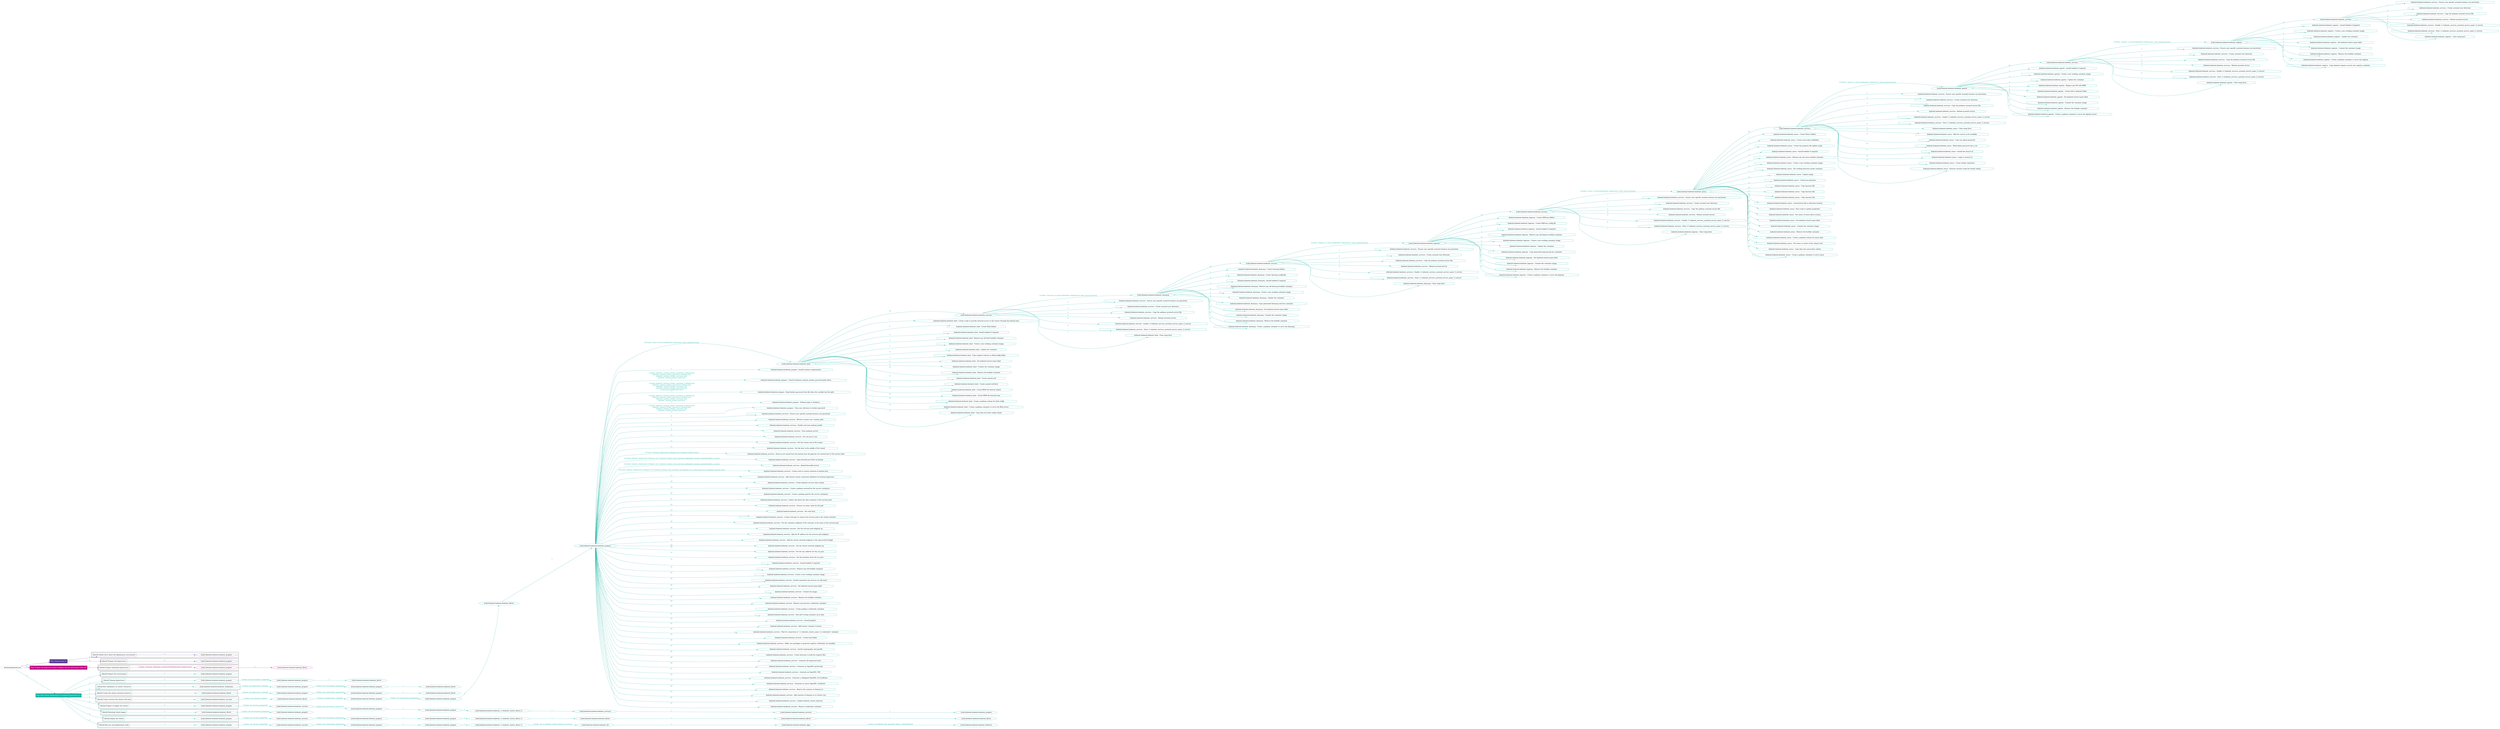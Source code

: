 digraph {
	graph [concentrate=true ordering=in rankdir=LR ratio=fill]
	edge [esep=5 sep=10]
	"kubeinit/playbook.yml" [id=root_node style=dotted]
	play_6d9b4f6f [label="Play: Initial setup (1)" color="#583993" fontcolor="#ffffff" id=play_6d9b4f6f shape=box style=filled tooltip=localhost]
	"kubeinit/playbook.yml" -> play_6d9b4f6f [label="1 " color="#583993" fontcolor="#583993" id=edge_dde803a3 labeltooltip="1 " tooltip="1 "]
	subgraph "kubeinit.kubeinit.kubeinit_prepare" {
		role_f6f5657a [label="[role] kubeinit.kubeinit.kubeinit_prepare" color="#583993" id=role_f6f5657a tooltip="kubeinit.kubeinit.kubeinit_prepare"]
	}
	subgraph "kubeinit.kubeinit.kubeinit_prepare" {
		role_c8e6cba2 [label="[role] kubeinit.kubeinit.kubeinit_prepare" color="#583993" id=role_c8e6cba2 tooltip="kubeinit.kubeinit.kubeinit_prepare"]
	}
	subgraph "Play: Initial setup (1)" {
		play_6d9b4f6f -> block_60976978 [label=1 color="#583993" fontcolor="#583993" id=edge_2e1ca8b4 labeltooltip=1 tooltip=1]
		subgraph cluster_block_60976978 {
			block_60976978 [label="[block] Gather facts about the deployment environment" color="#583993" id=block_60976978 labeltooltip="Gather facts about the deployment environment" shape=box tooltip="Gather facts about the deployment environment"]
			block_60976978 -> role_f6f5657a [label="1 " color="#583993" fontcolor="#583993" id=edge_bb57eb05 labeltooltip="1 " tooltip="1 "]
		}
		play_6d9b4f6f -> block_7921dc26 [label=2 color="#583993" fontcolor="#583993" id=edge_512c2ca0 labeltooltip=2 tooltip=2]
		subgraph cluster_block_7921dc26 {
			block_7921dc26 [label="[block] Prepare the hypervisors" color="#583993" id=block_7921dc26 labeltooltip="Prepare the hypervisors" shape=box tooltip="Prepare the hypervisors"]
			block_7921dc26 -> role_c8e6cba2 [label="1 " color="#583993" fontcolor="#583993" id=edge_d573ef1c labeltooltip="1 " tooltip="1 "]
		}
	}
	play_57e9508e [label="Play: Prepare all hypervisor hosts to deploy service and cluster nodes (0)" color="#bd0f86" fontcolor="#ffffff" id=play_57e9508e shape=box style=filled tooltip="Play: Prepare all hypervisor hosts to deploy service and cluster nodes (0)"]
	"kubeinit/playbook.yml" -> play_57e9508e [label="2 " color="#bd0f86" fontcolor="#bd0f86" id=edge_3a890324 labeltooltip="2 " tooltip="2 "]
	subgraph "kubeinit.kubeinit.kubeinit_libvirt" {
		role_c4066dc2 [label="[role] kubeinit.kubeinit.kubeinit_libvirt" color="#bd0f86" id=role_c4066dc2 tooltip="kubeinit.kubeinit.kubeinit_libvirt"]
	}
	subgraph "kubeinit.kubeinit.kubeinit_prepare" {
		role_f1e2c5d4 [label="[role] kubeinit.kubeinit.kubeinit_prepare" color="#bd0f86" id=role_f1e2c5d4 tooltip="kubeinit.kubeinit.kubeinit_prepare"]
		role_f1e2c5d4 -> role_c4066dc2 [label="1 " color="#bd0f86" fontcolor="#bd0f86" id=edge_1c6e8dd8 labeltooltip="1 " tooltip="1 "]
	}
	subgraph "Play: Prepare all hypervisor hosts to deploy service and cluster nodes (0)" {
		play_57e9508e -> block_612ed2d6 [label=1 color="#bd0f86" fontcolor="#bd0f86" id=edge_ca2211de labeltooltip=1 tooltip=1]
		subgraph cluster_block_612ed2d6 {
			block_612ed2d6 [label="[block] Prepare individual hypervisors" color="#bd0f86" id=block_612ed2d6 labeltooltip="Prepare individual hypervisors" shape=box tooltip="Prepare individual hypervisors"]
			block_612ed2d6 -> role_f1e2c5d4 [label="1 [when: inventory_hostname in hostvars['kubeinit-facts'].hypervisors]" color="#bd0f86" fontcolor="#bd0f86" id=edge_46b48b1c labeltooltip="1 [when: inventory_hostname in hostvars['kubeinit-facts'].hypervisors]" tooltip="1 [when: inventory_hostname in hostvars['kubeinit-facts'].hypervisors]"]
		}
	}
	play_d71fb121 [label="Play: Run cluster deployment on prepared hypervisors (1)" color="#1ab2a4" fontcolor="#ffffff" id=play_d71fb121 shape=box style=filled tooltip=localhost]
	"kubeinit/playbook.yml" -> play_d71fb121 [label="3 " color="#1ab2a4" fontcolor="#1ab2a4" id=edge_50d810bf labeltooltip="3 " tooltip="3 "]
	subgraph "kubeinit.kubeinit.kubeinit_prepare" {
		role_92e3391d [label="[role] kubeinit.kubeinit.kubeinit_prepare" color="#1ab2a4" id=role_92e3391d tooltip="kubeinit.kubeinit.kubeinit_prepare"]
	}
	subgraph "kubeinit.kubeinit.kubeinit_libvirt" {
		role_f130fc7d [label="[role] kubeinit.kubeinit.kubeinit_libvirt" color="#1ab2a4" id=role_f130fc7d tooltip="kubeinit.kubeinit.kubeinit_libvirt"]
	}
	subgraph "kubeinit.kubeinit.kubeinit_prepare" {
		role_706d386b [label="[role] kubeinit.kubeinit.kubeinit_prepare" color="#1ab2a4" id=role_706d386b tooltip="kubeinit.kubeinit.kubeinit_prepare"]
		role_706d386b -> role_f130fc7d [label="1 " color="#1ab2a4" fontcolor="#1ab2a4" id=edge_357f2f8c labeltooltip="1 " tooltip="1 "]
	}
	subgraph "kubeinit.kubeinit.kubeinit_prepare" {
		role_f2ef13d6 [label="[role] kubeinit.kubeinit.kubeinit_prepare" color="#1ab2a4" id=role_f2ef13d6 tooltip="kubeinit.kubeinit.kubeinit_prepare"]
		role_f2ef13d6 -> role_706d386b [label="1 [when: not environment_prepared]" color="#1ab2a4" fontcolor="#1ab2a4" id=edge_a6a24ac9 labeltooltip="1 [when: not environment_prepared]" tooltip="1 [when: not environment_prepared]"]
	}
	subgraph "kubeinit.kubeinit.kubeinit_libvirt" {
		role_8679038e [label="[role] kubeinit.kubeinit.kubeinit_libvirt" color="#1ab2a4" id=role_8679038e tooltip="kubeinit.kubeinit.kubeinit_libvirt"]
	}
	subgraph "kubeinit.kubeinit.kubeinit_prepare" {
		role_53c95ac7 [label="[role] kubeinit.kubeinit.kubeinit_prepare" color="#1ab2a4" id=role_53c95ac7 tooltip="kubeinit.kubeinit.kubeinit_prepare"]
		role_53c95ac7 -> role_8679038e [label="1 " color="#1ab2a4" fontcolor="#1ab2a4" id=edge_091388b4 labeltooltip="1 " tooltip="1 "]
	}
	subgraph "kubeinit.kubeinit.kubeinit_prepare" {
		role_7c1de777 [label="[role] kubeinit.kubeinit.kubeinit_prepare" color="#1ab2a4" id=role_7c1de777 tooltip="kubeinit.kubeinit.kubeinit_prepare"]
		role_7c1de777 -> role_53c95ac7 [label="1 [when: not environment_prepared]" color="#1ab2a4" fontcolor="#1ab2a4" id=edge_9c5f8f6b labeltooltip="1 [when: not environment_prepared]" tooltip="1 [when: not environment_prepared]"]
	}
	subgraph "kubeinit.kubeinit.kubeinit_validations" {
		role_22bf558f [label="[role] kubeinit.kubeinit.kubeinit_validations" color="#1ab2a4" id=role_22bf558f tooltip="kubeinit.kubeinit.kubeinit_validations"]
		role_22bf558f -> role_7c1de777 [label="1 [when: not hypervisors_cleaned]" color="#1ab2a4" fontcolor="#1ab2a4" id=edge_bb36f425 labeltooltip="1 [when: not hypervisors_cleaned]" tooltip="1 [when: not hypervisors_cleaned]"]
	}
	subgraph "kubeinit.kubeinit.kubeinit_libvirt" {
		role_ab973141 [label="[role] kubeinit.kubeinit.kubeinit_libvirt" color="#1ab2a4" id=role_ab973141 tooltip="kubeinit.kubeinit.kubeinit_libvirt"]
	}
	subgraph "kubeinit.kubeinit.kubeinit_prepare" {
		role_2b148561 [label="[role] kubeinit.kubeinit.kubeinit_prepare" color="#1ab2a4" id=role_2b148561 tooltip="kubeinit.kubeinit.kubeinit_prepare"]
		role_2b148561 -> role_ab973141 [label="1 " color="#1ab2a4" fontcolor="#1ab2a4" id=edge_93cf56ec labeltooltip="1 " tooltip="1 "]
	}
	subgraph "kubeinit.kubeinit.kubeinit_prepare" {
		role_fc694f78 [label="[role] kubeinit.kubeinit.kubeinit_prepare" color="#1ab2a4" id=role_fc694f78 tooltip="kubeinit.kubeinit.kubeinit_prepare"]
		role_fc694f78 -> role_2b148561 [label="1 [when: not environment_prepared]" color="#1ab2a4" fontcolor="#1ab2a4" id=edge_56a400bd labeltooltip="1 [when: not environment_prepared]" tooltip="1 [when: not environment_prepared]"]
	}
	subgraph "kubeinit.kubeinit.kubeinit_libvirt" {
		role_dc6ecc1b [label="[role] kubeinit.kubeinit.kubeinit_libvirt" color="#1ab2a4" id=role_dc6ecc1b tooltip="kubeinit.kubeinit.kubeinit_libvirt"]
		role_dc6ecc1b -> role_fc694f78 [label="1 [when: not hypervisors_cleaned]" color="#1ab2a4" fontcolor="#1ab2a4" id=edge_eec34548 labeltooltip="1 [when: not hypervisors_cleaned]" tooltip="1 [when: not hypervisors_cleaned]"]
	}
	subgraph "kubeinit.kubeinit.kubeinit_services" {
		role_092c2650 [label="[role] kubeinit.kubeinit.kubeinit_services" color="#1ab2a4" id=role_092c2650 tooltip="kubeinit.kubeinit.kubeinit_services"]
		task_b768f8d6 [label="kubeinit.kubeinit.kubeinit_services : Ensure user specific systemd instance are persistent" color="#1ab2a4" id=task_b768f8d6 shape=octagon tooltip="kubeinit.kubeinit.kubeinit_services : Ensure user specific systemd instance are persistent"]
		role_092c2650 -> task_b768f8d6 [label="1 " color="#1ab2a4" fontcolor="#1ab2a4" id=edge_87e66e4c labeltooltip="1 " tooltip="1 "]
		task_cd580015 [label="kubeinit.kubeinit.kubeinit_services : Create systemd user directory" color="#1ab2a4" id=task_cd580015 shape=octagon tooltip="kubeinit.kubeinit.kubeinit_services : Create systemd user directory"]
		role_092c2650 -> task_cd580015 [label="2 " color="#1ab2a4" fontcolor="#1ab2a4" id=edge_85cc40b9 labeltooltip="2 " tooltip="2 "]
		task_6f316903 [label="kubeinit.kubeinit.kubeinit_services : Copy the podman systemd service file" color="#1ab2a4" id=task_6f316903 shape=octagon tooltip="kubeinit.kubeinit.kubeinit_services : Copy the podman systemd service file"]
		role_092c2650 -> task_6f316903 [label="3 " color="#1ab2a4" fontcolor="#1ab2a4" id=edge_39c4bb55 labeltooltip="3 " tooltip="3 "]
		task_9540b509 [label="kubeinit.kubeinit.kubeinit_services : Reload systemd service" color="#1ab2a4" id=task_9540b509 shape=octagon tooltip="kubeinit.kubeinit.kubeinit_services : Reload systemd service"]
		role_092c2650 -> task_9540b509 [label="4 " color="#1ab2a4" fontcolor="#1ab2a4" id=edge_3fd358f3 labeltooltip="4 " tooltip="4 "]
		task_d46fb711 [label="kubeinit.kubeinit.kubeinit_services : Enable {{ kubeinit_services_systemd_service_name }}.service" color="#1ab2a4" id=task_d46fb711 shape=octagon tooltip="kubeinit.kubeinit.kubeinit_services : Enable {{ kubeinit_services_systemd_service_name }}.service"]
		role_092c2650 -> task_d46fb711 [label="5 " color="#1ab2a4" fontcolor="#1ab2a4" id=edge_dd09dc86 labeltooltip="5 " tooltip="5 "]
		task_1dfad37c [label="kubeinit.kubeinit.kubeinit_services : Start {{ kubeinit_services_systemd_service_name }}.service" color="#1ab2a4" id=task_1dfad37c shape=octagon tooltip="kubeinit.kubeinit.kubeinit_services : Start {{ kubeinit_services_systemd_service_name }}.service"]
		role_092c2650 -> task_1dfad37c [label="6 " color="#1ab2a4" fontcolor="#1ab2a4" id=edge_b73889fe labeltooltip="6 " tooltip="6 "]
		task_0ddba4a0 [label="kubeinit.kubeinit.kubeinit_registry : Clear temp facts" color="#1ab2a4" id=task_0ddba4a0 shape=octagon tooltip="kubeinit.kubeinit.kubeinit_registry : Clear temp facts"]
		role_092c2650 -> task_0ddba4a0 [label="7 " color="#1ab2a4" fontcolor="#1ab2a4" id=edge_02b846a2 labeltooltip="7 " tooltip="7 "]
	}
	subgraph "kubeinit.kubeinit.kubeinit_registry" {
		role_9d17b701 [label="[role] kubeinit.kubeinit.kubeinit_registry" color="#1ab2a4" id=role_9d17b701 tooltip="kubeinit.kubeinit.kubeinit_registry"]
		task_366a07c9 [label="kubeinit.kubeinit.kubeinit_registry : Install buildah if required" color="#1ab2a4" id=task_366a07c9 shape=octagon tooltip="kubeinit.kubeinit.kubeinit_registry : Install buildah if required"]
		role_9d17b701 -> task_366a07c9 [label="1 " color="#1ab2a4" fontcolor="#1ab2a4" id=edge_4dcbcc31 labeltooltip="1 " tooltip="1 "]
		task_32ab84e7 [label="kubeinit.kubeinit.kubeinit_registry : Create a new working container image" color="#1ab2a4" id=task_32ab84e7 shape=octagon tooltip="kubeinit.kubeinit.kubeinit_registry : Create a new working container image"]
		role_9d17b701 -> task_32ab84e7 [label="2 " color="#1ab2a4" fontcolor="#1ab2a4" id=edge_4465ea35 labeltooltip="2 " tooltip="2 "]
		task_9c9b3b4b [label="kubeinit.kubeinit.kubeinit_registry : Update the container" color="#1ab2a4" id=task_9c9b3b4b shape=octagon tooltip="kubeinit.kubeinit.kubeinit_registry : Update the container"]
		role_9d17b701 -> task_9c9b3b4b [label="3 " color="#1ab2a4" fontcolor="#1ab2a4" id=edge_9c9103b3 labeltooltip="3 " tooltip="3 "]
		task_4d75745b [label="kubeinit.kubeinit.kubeinit_registry : Set kubeinit-cluster-name label" color="#1ab2a4" id=task_4d75745b shape=octagon tooltip="kubeinit.kubeinit.kubeinit_registry : Set kubeinit-cluster-name label"]
		role_9d17b701 -> task_4d75745b [label="4 " color="#1ab2a4" fontcolor="#1ab2a4" id=edge_ed4e5be3 labeltooltip="4 " tooltip="4 "]
		task_34fe8745 [label="kubeinit.kubeinit.kubeinit_registry : Commit the container image" color="#1ab2a4" id=task_34fe8745 shape=octagon tooltip="kubeinit.kubeinit.kubeinit_registry : Commit the container image"]
		role_9d17b701 -> task_34fe8745 [label="5 " color="#1ab2a4" fontcolor="#1ab2a4" id=edge_12cc4665 labeltooltip="5 " tooltip="5 "]
		task_e9235a51 [label="kubeinit.kubeinit.kubeinit_registry : Remove the buildah container" color="#1ab2a4" id=task_e9235a51 shape=octagon tooltip="kubeinit.kubeinit.kubeinit_registry : Remove the buildah container"]
		role_9d17b701 -> task_e9235a51 [label="6 " color="#1ab2a4" fontcolor="#1ab2a4" id=edge_fd413409 labeltooltip="6 " tooltip="6 "]
		task_68858c18 [label="kubeinit.kubeinit.kubeinit_registry : Create a podman container to serve the registry" color="#1ab2a4" id=task_68858c18 shape=octagon tooltip="kubeinit.kubeinit.kubeinit_registry : Create a podman container to serve the registry"]
		role_9d17b701 -> task_68858c18 [label="7 " color="#1ab2a4" fontcolor="#1ab2a4" id=edge_c50edef1 labeltooltip="7 " tooltip="7 "]
		task_7d46112a [label="kubeinit.kubeinit.kubeinit_registry : Copy kubeinit registry secrets into registry container" color="#1ab2a4" id=task_7d46112a shape=octagon tooltip="kubeinit.kubeinit.kubeinit_registry : Copy kubeinit registry secrets into registry container"]
		role_9d17b701 -> task_7d46112a [label="8 " color="#1ab2a4" fontcolor="#1ab2a4" id=edge_6f5bd8ed labeltooltip="8 " tooltip="8 "]
		role_9d17b701 -> role_092c2650 [label="9 " color="#1ab2a4" fontcolor="#1ab2a4" id=edge_7072c889 labeltooltip="9 " tooltip="9 "]
	}
	subgraph "kubeinit.kubeinit.kubeinit_services" {
		role_b156967c [label="[role] kubeinit.kubeinit.kubeinit_services" color="#1ab2a4" id=role_b156967c tooltip="kubeinit.kubeinit.kubeinit_services"]
		task_20e6eafa [label="kubeinit.kubeinit.kubeinit_services : Ensure user specific systemd instance are persistent" color="#1ab2a4" id=task_20e6eafa shape=octagon tooltip="kubeinit.kubeinit.kubeinit_services : Ensure user specific systemd instance are persistent"]
		role_b156967c -> task_20e6eafa [label="1 " color="#1ab2a4" fontcolor="#1ab2a4" id=edge_8d1c26fe labeltooltip="1 " tooltip="1 "]
		task_2b79df88 [label="kubeinit.kubeinit.kubeinit_services : Create systemd user directory" color="#1ab2a4" id=task_2b79df88 shape=octagon tooltip="kubeinit.kubeinit.kubeinit_services : Create systemd user directory"]
		role_b156967c -> task_2b79df88 [label="2 " color="#1ab2a4" fontcolor="#1ab2a4" id=edge_4f0461dc labeltooltip="2 " tooltip="2 "]
		task_0a0624c1 [label="kubeinit.kubeinit.kubeinit_services : Copy the podman systemd service file" color="#1ab2a4" id=task_0a0624c1 shape=octagon tooltip="kubeinit.kubeinit.kubeinit_services : Copy the podman systemd service file"]
		role_b156967c -> task_0a0624c1 [label="3 " color="#1ab2a4" fontcolor="#1ab2a4" id=edge_41023ebd labeltooltip="3 " tooltip="3 "]
		task_a3145495 [label="kubeinit.kubeinit.kubeinit_services : Reload systemd service" color="#1ab2a4" id=task_a3145495 shape=octagon tooltip="kubeinit.kubeinit.kubeinit_services : Reload systemd service"]
		role_b156967c -> task_a3145495 [label="4 " color="#1ab2a4" fontcolor="#1ab2a4" id=edge_f7ca17c7 labeltooltip="4 " tooltip="4 "]
		task_4d493c25 [label="kubeinit.kubeinit.kubeinit_services : Enable {{ kubeinit_services_systemd_service_name }}.service" color="#1ab2a4" id=task_4d493c25 shape=octagon tooltip="kubeinit.kubeinit.kubeinit_services : Enable {{ kubeinit_services_systemd_service_name }}.service"]
		role_b156967c -> task_4d493c25 [label="5 " color="#1ab2a4" fontcolor="#1ab2a4" id=edge_5f2465a9 labeltooltip="5 " tooltip="5 "]
		task_11b90849 [label="kubeinit.kubeinit.kubeinit_services : Start {{ kubeinit_services_systemd_service_name }}.service" color="#1ab2a4" id=task_11b90849 shape=octagon tooltip="kubeinit.kubeinit.kubeinit_services : Start {{ kubeinit_services_systemd_service_name }}.service"]
		role_b156967c -> task_11b90849 [label="6 " color="#1ab2a4" fontcolor="#1ab2a4" id=edge_e2d3324a labeltooltip="6 " tooltip="6 "]
		task_cf275dc1 [label="kubeinit.kubeinit.kubeinit_apache : Clear temp facts" color="#1ab2a4" id=task_cf275dc1 shape=octagon tooltip="kubeinit.kubeinit.kubeinit_apache : Clear temp facts"]
		role_b156967c -> task_cf275dc1 [label="7 " color="#1ab2a4" fontcolor="#1ab2a4" id=edge_05246ae5 labeltooltip="7 " tooltip="7 "]
		role_b156967c -> role_9d17b701 [label="8 [when: 'registry' in hostvars[kubeinit_deployment_node_name].services]" color="#1ab2a4" fontcolor="#1ab2a4" id=edge_fbbcf3f0 labeltooltip="8 [when: 'registry' in hostvars[kubeinit_deployment_node_name].services]" tooltip="8 [when: 'registry' in hostvars[kubeinit_deployment_node_name].services]"]
	}
	subgraph "kubeinit.kubeinit.kubeinit_apache" {
		role_58e8b134 [label="[role] kubeinit.kubeinit.kubeinit_apache" color="#1ab2a4" id=role_58e8b134 tooltip="kubeinit.kubeinit.kubeinit_apache"]
		task_af51364d [label="kubeinit.kubeinit.kubeinit_apache : Install buildah if required" color="#1ab2a4" id=task_af51364d shape=octagon tooltip="kubeinit.kubeinit.kubeinit_apache : Install buildah if required"]
		role_58e8b134 -> task_af51364d [label="1 " color="#1ab2a4" fontcolor="#1ab2a4" id=edge_472ace29 labeltooltip="1 " tooltip="1 "]
		task_f6957ced [label="kubeinit.kubeinit.kubeinit_apache : Create a new working container image" color="#1ab2a4" id=task_f6957ced shape=octagon tooltip="kubeinit.kubeinit.kubeinit_apache : Create a new working container image"]
		role_58e8b134 -> task_f6957ced [label="2 " color="#1ab2a4" fontcolor="#1ab2a4" id=edge_7c84b73c labeltooltip="2 " tooltip="2 "]
		task_0afa99b4 [label="kubeinit.kubeinit.kubeinit_apache : Update the container" color="#1ab2a4" id=task_0afa99b4 shape=octagon tooltip="kubeinit.kubeinit.kubeinit_apache : Update the container"]
		role_58e8b134 -> task_0afa99b4 [label="3 " color="#1ab2a4" fontcolor="#1ab2a4" id=edge_86dc4fc1 labeltooltip="3 " tooltip="3 "]
		task_f38ab136 [label="kubeinit.kubeinit.kubeinit_apache : Replace port 80 with 8080" color="#1ab2a4" id=task_f38ab136 shape=octagon tooltip="kubeinit.kubeinit.kubeinit_apache : Replace port 80 with 8080"]
		role_58e8b134 -> task_f38ab136 [label="4 " color="#1ab2a4" fontcolor="#1ab2a4" id=edge_1569597d labeltooltip="4 " tooltip="4 "]
		task_456d14a9 [label="kubeinit.kubeinit.kubeinit_apache : Create link to kubeinit folder" color="#1ab2a4" id=task_456d14a9 shape=octagon tooltip="kubeinit.kubeinit.kubeinit_apache : Create link to kubeinit folder"]
		role_58e8b134 -> task_456d14a9 [label="5 " color="#1ab2a4" fontcolor="#1ab2a4" id=edge_6fb93b30 labeltooltip="5 " tooltip="5 "]
		task_cdf22341 [label="kubeinit.kubeinit.kubeinit_apache : Set kubeinit-cluster-name label" color="#1ab2a4" id=task_cdf22341 shape=octagon tooltip="kubeinit.kubeinit.kubeinit_apache : Set kubeinit-cluster-name label"]
		role_58e8b134 -> task_cdf22341 [label="6 " color="#1ab2a4" fontcolor="#1ab2a4" id=edge_74ce50e2 labeltooltip="6 " tooltip="6 "]
		task_e2b7be89 [label="kubeinit.kubeinit.kubeinit_apache : Commit the container image" color="#1ab2a4" id=task_e2b7be89 shape=octagon tooltip="kubeinit.kubeinit.kubeinit_apache : Commit the container image"]
		role_58e8b134 -> task_e2b7be89 [label="7 " color="#1ab2a4" fontcolor="#1ab2a4" id=edge_e4acd6d4 labeltooltip="7 " tooltip="7 "]
		task_9977b0ed [label="kubeinit.kubeinit.kubeinit_apache : Remove the buildah container" color="#1ab2a4" id=task_9977b0ed shape=octagon tooltip="kubeinit.kubeinit.kubeinit_apache : Remove the buildah container"]
		role_58e8b134 -> task_9977b0ed [label="8 " color="#1ab2a4" fontcolor="#1ab2a4" id=edge_f36d965d labeltooltip="8 " tooltip="8 "]
		task_68572553 [label="kubeinit.kubeinit.kubeinit_apache : Create a podman container to serve the Apache server" color="#1ab2a4" id=task_68572553 shape=octagon tooltip="kubeinit.kubeinit.kubeinit_apache : Create a podman container to serve the Apache server"]
		role_58e8b134 -> task_68572553 [label="9 " color="#1ab2a4" fontcolor="#1ab2a4" id=edge_2c439278 labeltooltip="9 " tooltip="9 "]
		role_58e8b134 -> role_b156967c [label="10 " color="#1ab2a4" fontcolor="#1ab2a4" id=edge_6bc24c32 labeltooltip="10 " tooltip="10 "]
	}
	subgraph "kubeinit.kubeinit.kubeinit_services" {
		role_ef6fc942 [label="[role] kubeinit.kubeinit.kubeinit_services" color="#1ab2a4" id=role_ef6fc942 tooltip="kubeinit.kubeinit.kubeinit_services"]
		task_0e795c67 [label="kubeinit.kubeinit.kubeinit_services : Ensure user specific systemd instance are persistent" color="#1ab2a4" id=task_0e795c67 shape=octagon tooltip="kubeinit.kubeinit.kubeinit_services : Ensure user specific systemd instance are persistent"]
		role_ef6fc942 -> task_0e795c67 [label="1 " color="#1ab2a4" fontcolor="#1ab2a4" id=edge_d8689c81 labeltooltip="1 " tooltip="1 "]
		task_3b8fe16d [label="kubeinit.kubeinit.kubeinit_services : Create systemd user directory" color="#1ab2a4" id=task_3b8fe16d shape=octagon tooltip="kubeinit.kubeinit.kubeinit_services : Create systemd user directory"]
		role_ef6fc942 -> task_3b8fe16d [label="2 " color="#1ab2a4" fontcolor="#1ab2a4" id=edge_57e9f164 labeltooltip="2 " tooltip="2 "]
		task_4608c8a9 [label="kubeinit.kubeinit.kubeinit_services : Copy the podman systemd service file" color="#1ab2a4" id=task_4608c8a9 shape=octagon tooltip="kubeinit.kubeinit.kubeinit_services : Copy the podman systemd service file"]
		role_ef6fc942 -> task_4608c8a9 [label="3 " color="#1ab2a4" fontcolor="#1ab2a4" id=edge_b1ed03c8 labeltooltip="3 " tooltip="3 "]
		task_81f8b0d6 [label="kubeinit.kubeinit.kubeinit_services : Reload systemd service" color="#1ab2a4" id=task_81f8b0d6 shape=octagon tooltip="kubeinit.kubeinit.kubeinit_services : Reload systemd service"]
		role_ef6fc942 -> task_81f8b0d6 [label="4 " color="#1ab2a4" fontcolor="#1ab2a4" id=edge_2749543f labeltooltip="4 " tooltip="4 "]
		task_7da0929b [label="kubeinit.kubeinit.kubeinit_services : Enable {{ kubeinit_services_systemd_service_name }}.service" color="#1ab2a4" id=task_7da0929b shape=octagon tooltip="kubeinit.kubeinit.kubeinit_services : Enable {{ kubeinit_services_systemd_service_name }}.service"]
		role_ef6fc942 -> task_7da0929b [label="5 " color="#1ab2a4" fontcolor="#1ab2a4" id=edge_fbd6c3df labeltooltip="5 " tooltip="5 "]
		task_3bc17fae [label="kubeinit.kubeinit.kubeinit_services : Start {{ kubeinit_services_systemd_service_name }}.service" color="#1ab2a4" id=task_3bc17fae shape=octagon tooltip="kubeinit.kubeinit.kubeinit_services : Start {{ kubeinit_services_systemd_service_name }}.service"]
		role_ef6fc942 -> task_3bc17fae [label="6 " color="#1ab2a4" fontcolor="#1ab2a4" id=edge_9dba5dd2 labeltooltip="6 " tooltip="6 "]
		task_18e40a03 [label="kubeinit.kubeinit.kubeinit_nexus : Clear temp facts" color="#1ab2a4" id=task_18e40a03 shape=octagon tooltip="kubeinit.kubeinit.kubeinit_nexus : Clear temp facts"]
		role_ef6fc942 -> task_18e40a03 [label="7 " color="#1ab2a4" fontcolor="#1ab2a4" id=edge_7106c2fb labeltooltip="7 " tooltip="7 "]
		task_bbdccd98 [label="kubeinit.kubeinit.kubeinit_nexus : Wait for service to be available" color="#1ab2a4" id=task_bbdccd98 shape=octagon tooltip="kubeinit.kubeinit.kubeinit_nexus : Wait for service to be available"]
		role_ef6fc942 -> task_bbdccd98 [label="8 " color="#1ab2a4" fontcolor="#1ab2a4" id=edge_2c4ddfaa labeltooltip="8 " tooltip="8 "]
		task_ea1cae89 [label="kubeinit.kubeinit.kubeinit_nexus : Copy out admin password" color="#1ab2a4" id=task_ea1cae89 shape=octagon tooltip="kubeinit.kubeinit.kubeinit_nexus : Copy out admin password"]
		role_ef6fc942 -> task_ea1cae89 [label="9 " color="#1ab2a4" fontcolor="#1ab2a4" id=edge_6d3d0d41 labeltooltip="9 " tooltip="9 "]
		task_3cd78e9f [label="kubeinit.kubeinit.kubeinit_nexus : Read admin password into a var" color="#1ab2a4" id=task_3cd78e9f shape=octagon tooltip="kubeinit.kubeinit.kubeinit_nexus : Read admin password into a var"]
		role_ef6fc942 -> task_3cd78e9f [label="10 " color="#1ab2a4" fontcolor="#1ab2a4" id=edge_6dcc9eb9 labeltooltip="10 " tooltip="10 "]
		task_e3ee0f59 [label="kubeinit.kubeinit.kubeinit_nexus : Install the nexus3 cli" color="#1ab2a4" id=task_e3ee0f59 shape=octagon tooltip="kubeinit.kubeinit.kubeinit_nexus : Install the nexus3 cli"]
		role_ef6fc942 -> task_e3ee0f59 [label="11 " color="#1ab2a4" fontcolor="#1ab2a4" id=edge_ee7c6d10 labeltooltip="11 " tooltip="11 "]
		task_6f444ee6 [label="kubeinit.kubeinit.kubeinit_nexus : Login to nexus3 cli" color="#1ab2a4" id=task_6f444ee6 shape=octagon tooltip="kubeinit.kubeinit.kubeinit_nexus : Login to nexus3 cli"]
		role_ef6fc942 -> task_6f444ee6 [label="12 " color="#1ab2a4" fontcolor="#1ab2a4" id=edge_d85f9356 labeltooltip="12 " tooltip="12 "]
		task_6913c02f [label="kubeinit.kubeinit.kubeinit_nexus : Create docker repository" color="#1ab2a4" id=task_6913c02f shape=octagon tooltip="kubeinit.kubeinit.kubeinit_nexus : Create docker repository"]
		role_ef6fc942 -> task_6913c02f [label="13 " color="#1ab2a4" fontcolor="#1ab2a4" id=edge_517ab945 labeltooltip="13 " tooltip="13 "]
		task_3b2c26d9 [label="kubeinit.kubeinit.kubeinit_nexus : Activate security realm for docker tokens" color="#1ab2a4" id=task_3b2c26d9 shape=octagon tooltip="kubeinit.kubeinit.kubeinit_nexus : Activate security realm for docker tokens"]
		role_ef6fc942 -> task_3b2c26d9 [label="14 " color="#1ab2a4" fontcolor="#1ab2a4" id=edge_c4a8067e labeltooltip="14 " tooltip="14 "]
		role_ef6fc942 -> role_58e8b134 [label="15 [when: 'apache' in hostvars[kubeinit_deployment_node_name].services]" color="#1ab2a4" fontcolor="#1ab2a4" id=edge_5a043195 labeltooltip="15 [when: 'apache' in hostvars[kubeinit_deployment_node_name].services]" tooltip="15 [when: 'apache' in hostvars[kubeinit_deployment_node_name].services]"]
	}
	subgraph "kubeinit.kubeinit.kubeinit_nexus" {
		role_105e8788 [label="[role] kubeinit.kubeinit.kubeinit_nexus" color="#1ab2a4" id=role_105e8788 tooltip="kubeinit.kubeinit.kubeinit_nexus"]
		task_2d8cc719 [label="kubeinit.kubeinit.kubeinit_nexus : Create Nexus folders" color="#1ab2a4" id=task_2d8cc719 shape=octagon tooltip="kubeinit.kubeinit.kubeinit_nexus : Create Nexus folders"]
		role_105e8788 -> task_2d8cc719 [label="1 " color="#1ab2a4" fontcolor="#1ab2a4" id=edge_8aeffcc5 labeltooltip="1 " tooltip="1 "]
		task_3c666ff0 [label="kubeinit.kubeinit.kubeinit_nexus : Create nexus-data subfolders" color="#1ab2a4" id=task_3c666ff0 shape=octagon tooltip="kubeinit.kubeinit.kubeinit_nexus : Create nexus-data subfolders"]
		role_105e8788 -> task_3c666ff0 [label="2 " color="#1ab2a4" fontcolor="#1ab2a4" id=edge_e7a00007 labeltooltip="2 " tooltip="2 "]
		task_d003af47 [label="kubeinit.kubeinit.kubeinit_nexus : Create the property file update script" color="#1ab2a4" id=task_d003af47 shape=octagon tooltip="kubeinit.kubeinit.kubeinit_nexus : Create the property file update script"]
		role_105e8788 -> task_d003af47 [label="3 " color="#1ab2a4" fontcolor="#1ab2a4" id=edge_be6cc76f labeltooltip="3 " tooltip="3 "]
		task_dec99ef2 [label="kubeinit.kubeinit.kubeinit_nexus : Install buildah if required" color="#1ab2a4" id=task_dec99ef2 shape=octagon tooltip="kubeinit.kubeinit.kubeinit_nexus : Install buildah if required"]
		role_105e8788 -> task_dec99ef2 [label="4 " color="#1ab2a4" fontcolor="#1ab2a4" id=edge_ebfc00fb labeltooltip="4 " tooltip="4 "]
		task_dab10487 [label="kubeinit.kubeinit.kubeinit_nexus : Remove any old nexus buildah container" color="#1ab2a4" id=task_dab10487 shape=octagon tooltip="kubeinit.kubeinit.kubeinit_nexus : Remove any old nexus buildah container"]
		role_105e8788 -> task_dab10487 [label="5 " color="#1ab2a4" fontcolor="#1ab2a4" id=edge_cb3b21c3 labeltooltip="5 " tooltip="5 "]
		task_970a2b1c [label="kubeinit.kubeinit.kubeinit_nexus : Create a new working container image" color="#1ab2a4" id=task_970a2b1c shape=octagon tooltip="kubeinit.kubeinit.kubeinit_nexus : Create a new working container image"]
		role_105e8788 -> task_970a2b1c [label="6 " color="#1ab2a4" fontcolor="#1ab2a4" id=edge_62dca1e7 labeltooltip="6 " tooltip="6 "]
		task_9ada31f6 [label="kubeinit.kubeinit.kubeinit_nexus : Set working directory inside container" color="#1ab2a4" id=task_9ada31f6 shape=octagon tooltip="kubeinit.kubeinit.kubeinit_nexus : Set working directory inside container"]
		role_105e8788 -> task_9ada31f6 [label="7 " color="#1ab2a4" fontcolor="#1ab2a4" id=edge_cf882518 labeltooltip="7 " tooltip="7 "]
		task_21300003 [label="kubeinit.kubeinit.kubeinit_nexus : Update image" color="#1ab2a4" id=task_21300003 shape=octagon tooltip="kubeinit.kubeinit.kubeinit_nexus : Update image"]
		role_105e8788 -> task_21300003 [label="8 " color="#1ab2a4" fontcolor="#1ab2a4" id=edge_eecf1972 labeltooltip="8 " tooltip="8 "]
		task_2e0d3f45 [label="kubeinit.kubeinit.kubeinit_nexus : Create java keystore" color="#1ab2a4" id=task_2e0d3f45 shape=octagon tooltip="kubeinit.kubeinit.kubeinit_nexus : Create java keystore"]
		role_105e8788 -> task_2e0d3f45 [label="9 " color="#1ab2a4" fontcolor="#1ab2a4" id=edge_0be81a99 labeltooltip="9 " tooltip="9 "]
		task_0072c198 [label="kubeinit.kubeinit.kubeinit_nexus : Copy keystore file" color="#1ab2a4" id=task_0072c198 shape=octagon tooltip="kubeinit.kubeinit.kubeinit_nexus : Copy keystore file"]
		role_105e8788 -> task_0072c198 [label="10 " color="#1ab2a4" fontcolor="#1ab2a4" id=edge_0ea75c99 labeltooltip="10 " tooltip="10 "]
		task_8f53f278 [label="kubeinit.kubeinit.kubeinit_nexus : Copy keystore file" color="#1ab2a4" id=task_8f53f278 shape=octagon tooltip="kubeinit.kubeinit.kubeinit_nexus : Copy keystore file"]
		role_105e8788 -> task_8f53f278 [label="11 " color="#1ab2a4" fontcolor="#1ab2a4" id=edge_551903e2 labeltooltip="11 " tooltip="11 "]
		task_73e14b7e [label="kubeinit.kubeinit.kubeinit_nexus : Copy keystore file" color="#1ab2a4" id=task_73e14b7e shape=octagon tooltip="kubeinit.kubeinit.kubeinit_nexus : Copy keystore file"]
		role_105e8788 -> task_73e14b7e [label="12 " color="#1ab2a4" fontcolor="#1ab2a4" id=edge_eebb2a57 labeltooltip="12 " tooltip="12 "]
		task_41d5ced8 [label="kubeinit.kubeinit.kubeinit_nexus : Link keystore file to alternate location" color="#1ab2a4" id=task_41d5ced8 shape=octagon tooltip="kubeinit.kubeinit.kubeinit_nexus : Link keystore file to alternate location"]
		role_105e8788 -> task_41d5ced8 [label="13 " color="#1ab2a4" fontcolor="#1ab2a4" id=edge_0c89b5b0 labeltooltip="13 " tooltip="13 "]
		task_86e8f3be [label="kubeinit.kubeinit.kubeinit_nexus : Run script to update properties" color="#1ab2a4" id=task_86e8f3be shape=octagon tooltip="kubeinit.kubeinit.kubeinit_nexus : Run script to update properties"]
		role_105e8788 -> task_86e8f3be [label="14 " color="#1ab2a4" fontcolor="#1ab2a4" id=edge_e61832f2 labeltooltip="14 " tooltip="14 "]
		task_c42a7814 [label="kubeinit.kubeinit.kubeinit_nexus : Set owner of nexus data to nexus" color="#1ab2a4" id=task_c42a7814 shape=octagon tooltip="kubeinit.kubeinit.kubeinit_nexus : Set owner of nexus data to nexus"]
		role_105e8788 -> task_c42a7814 [label="15 " color="#1ab2a4" fontcolor="#1ab2a4" id=edge_60125966 labeltooltip="15 " tooltip="15 "]
		task_40ec60e0 [label="kubeinit.kubeinit.kubeinit_nexus : Set kubeinit-cluster-name label" color="#1ab2a4" id=task_40ec60e0 shape=octagon tooltip="kubeinit.kubeinit.kubeinit_nexus : Set kubeinit-cluster-name label"]
		role_105e8788 -> task_40ec60e0 [label="16 " color="#1ab2a4" fontcolor="#1ab2a4" id=edge_879bb7db labeltooltip="16 " tooltip="16 "]
		task_82bb1e7f [label="kubeinit.kubeinit.kubeinit_nexus : Commit the container image" color="#1ab2a4" id=task_82bb1e7f shape=octagon tooltip="kubeinit.kubeinit.kubeinit_nexus : Commit the container image"]
		role_105e8788 -> task_82bb1e7f [label="17 " color="#1ab2a4" fontcolor="#1ab2a4" id=edge_d94bb411 labeltooltip="17 " tooltip="17 "]
		task_c47bf16c [label="kubeinit.kubeinit.kubeinit_nexus : Remove the buildah container" color="#1ab2a4" id=task_c47bf16c shape=octagon tooltip="kubeinit.kubeinit.kubeinit_nexus : Remove the buildah container"]
		role_105e8788 -> task_c47bf16c [label="18 " color="#1ab2a4" fontcolor="#1ab2a4" id=edge_a162685c labeltooltip="18 " tooltip="18 "]
		task_970d35d4 [label="kubeinit.kubeinit.kubeinit_nexus : Create a podman volume for nexus data" color="#1ab2a4" id=task_970d35d4 shape=octagon tooltip="kubeinit.kubeinit.kubeinit_nexus : Create a podman volume for nexus data"]
		role_105e8788 -> task_970d35d4 [label="19 " color="#1ab2a4" fontcolor="#1ab2a4" id=edge_c8bfae4f labeltooltip="19 " tooltip="19 "]
		task_71627ff5 [label="kubeinit.kubeinit.kubeinit_nexus : Set nexus as owner of the volume root" color="#1ab2a4" id=task_71627ff5 shape=octagon tooltip="kubeinit.kubeinit.kubeinit_nexus : Set nexus as owner of the volume root"]
		role_105e8788 -> task_71627ff5 [label="20 " color="#1ab2a4" fontcolor="#1ab2a4" id=edge_5ac3a65a labeltooltip="20 " tooltip="20 "]
		task_88acfa17 [label="kubeinit.kubeinit.kubeinit_nexus : Copy data into nexus-data volume" color="#1ab2a4" id=task_88acfa17 shape=octagon tooltip="kubeinit.kubeinit.kubeinit_nexus : Copy data into nexus-data volume"]
		role_105e8788 -> task_88acfa17 [label="21 " color="#1ab2a4" fontcolor="#1ab2a4" id=edge_85d7bb0e labeltooltip="21 " tooltip="21 "]
		task_63874fca [label="kubeinit.kubeinit.kubeinit_nexus : Create a podman container to serve nexus" color="#1ab2a4" id=task_63874fca shape=octagon tooltip="kubeinit.kubeinit.kubeinit_nexus : Create a podman container to serve nexus"]
		role_105e8788 -> task_63874fca [label="22 " color="#1ab2a4" fontcolor="#1ab2a4" id=edge_de99c36e labeltooltip="22 " tooltip="22 "]
		role_105e8788 -> role_ef6fc942 [label="23 " color="#1ab2a4" fontcolor="#1ab2a4" id=edge_061c7d1b labeltooltip="23 " tooltip="23 "]
	}
	subgraph "kubeinit.kubeinit.kubeinit_services" {
		role_2a43eeb5 [label="[role] kubeinit.kubeinit.kubeinit_services" color="#1ab2a4" id=role_2a43eeb5 tooltip="kubeinit.kubeinit.kubeinit_services"]
		task_4c826702 [label="kubeinit.kubeinit.kubeinit_services : Ensure user specific systemd instance are persistent" color="#1ab2a4" id=task_4c826702 shape=octagon tooltip="kubeinit.kubeinit.kubeinit_services : Ensure user specific systemd instance are persistent"]
		role_2a43eeb5 -> task_4c826702 [label="1 " color="#1ab2a4" fontcolor="#1ab2a4" id=edge_0e0df91a labeltooltip="1 " tooltip="1 "]
		task_dd4e289b [label="kubeinit.kubeinit.kubeinit_services : Create systemd user directory" color="#1ab2a4" id=task_dd4e289b shape=octagon tooltip="kubeinit.kubeinit.kubeinit_services : Create systemd user directory"]
		role_2a43eeb5 -> task_dd4e289b [label="2 " color="#1ab2a4" fontcolor="#1ab2a4" id=edge_8d4697c8 labeltooltip="2 " tooltip="2 "]
		task_212b5650 [label="kubeinit.kubeinit.kubeinit_services : Copy the podman systemd service file" color="#1ab2a4" id=task_212b5650 shape=octagon tooltip="kubeinit.kubeinit.kubeinit_services : Copy the podman systemd service file"]
		role_2a43eeb5 -> task_212b5650 [label="3 " color="#1ab2a4" fontcolor="#1ab2a4" id=edge_96a81c49 labeltooltip="3 " tooltip="3 "]
		task_466242de [label="kubeinit.kubeinit.kubeinit_services : Reload systemd service" color="#1ab2a4" id=task_466242de shape=octagon tooltip="kubeinit.kubeinit.kubeinit_services : Reload systemd service"]
		role_2a43eeb5 -> task_466242de [label="4 " color="#1ab2a4" fontcolor="#1ab2a4" id=edge_4e3c5685 labeltooltip="4 " tooltip="4 "]
		task_bb5386cc [label="kubeinit.kubeinit.kubeinit_services : Enable {{ kubeinit_services_systemd_service_name }}.service" color="#1ab2a4" id=task_bb5386cc shape=octagon tooltip="kubeinit.kubeinit.kubeinit_services : Enable {{ kubeinit_services_systemd_service_name }}.service"]
		role_2a43eeb5 -> task_bb5386cc [label="5 " color="#1ab2a4" fontcolor="#1ab2a4" id=edge_f23d70a0 labeltooltip="5 " tooltip="5 "]
		task_d29108c0 [label="kubeinit.kubeinit.kubeinit_services : Start {{ kubeinit_services_systemd_service_name }}.service" color="#1ab2a4" id=task_d29108c0 shape=octagon tooltip="kubeinit.kubeinit.kubeinit_services : Start {{ kubeinit_services_systemd_service_name }}.service"]
		role_2a43eeb5 -> task_d29108c0 [label="6 " color="#1ab2a4" fontcolor="#1ab2a4" id=edge_eab29bd7 labeltooltip="6 " tooltip="6 "]
		task_3bad5be5 [label="kubeinit.kubeinit.kubeinit_haproxy : Clear temp facts" color="#1ab2a4" id=task_3bad5be5 shape=octagon tooltip="kubeinit.kubeinit.kubeinit_haproxy : Clear temp facts"]
		role_2a43eeb5 -> task_3bad5be5 [label="7 " color="#1ab2a4" fontcolor="#1ab2a4" id=edge_1fc6243b labeltooltip="7 " tooltip="7 "]
		role_2a43eeb5 -> role_105e8788 [label="8 [when: 'nexus' in hostvars[kubeinit_deployment_node_name].services]" color="#1ab2a4" fontcolor="#1ab2a4" id=edge_11f7c3ac labeltooltip="8 [when: 'nexus' in hostvars[kubeinit_deployment_node_name].services]" tooltip="8 [when: 'nexus' in hostvars[kubeinit_deployment_node_name].services]"]
	}
	subgraph "kubeinit.kubeinit.kubeinit_haproxy" {
		role_050b5bda [label="[role] kubeinit.kubeinit.kubeinit_haproxy" color="#1ab2a4" id=role_050b5bda tooltip="kubeinit.kubeinit.kubeinit_haproxy"]
		task_f0b6aa68 [label="kubeinit.kubeinit.kubeinit_haproxy : Create HAProxy folders" color="#1ab2a4" id=task_f0b6aa68 shape=octagon tooltip="kubeinit.kubeinit.kubeinit_haproxy : Create HAProxy folders"]
		role_050b5bda -> task_f0b6aa68 [label="1 " color="#1ab2a4" fontcolor="#1ab2a4" id=edge_ba4ffd3c labeltooltip="1 " tooltip="1 "]
		task_a9cfa9f6 [label="kubeinit.kubeinit.kubeinit_haproxy : Create HAProxy config file" color="#1ab2a4" id=task_a9cfa9f6 shape=octagon tooltip="kubeinit.kubeinit.kubeinit_haproxy : Create HAProxy config file"]
		role_050b5bda -> task_a9cfa9f6 [label="2 " color="#1ab2a4" fontcolor="#1ab2a4" id=edge_5b22de7a labeltooltip="2 " tooltip="2 "]
		task_3506d3a7 [label="kubeinit.kubeinit.kubeinit_haproxy : Install buildah if required" color="#1ab2a4" id=task_3506d3a7 shape=octagon tooltip="kubeinit.kubeinit.kubeinit_haproxy : Install buildah if required"]
		role_050b5bda -> task_3506d3a7 [label="3 " color="#1ab2a4" fontcolor="#1ab2a4" id=edge_bbacf8c4 labeltooltip="3 " tooltip="3 "]
		task_4d7b0617 [label="kubeinit.kubeinit.kubeinit_haproxy : Remove any old haproxy buildah container" color="#1ab2a4" id=task_4d7b0617 shape=octagon tooltip="kubeinit.kubeinit.kubeinit_haproxy : Remove any old haproxy buildah container"]
		role_050b5bda -> task_4d7b0617 [label="4 " color="#1ab2a4" fontcolor="#1ab2a4" id=edge_5e0413a4 labeltooltip="4 " tooltip="4 "]
		task_0049860c [label="kubeinit.kubeinit.kubeinit_haproxy : Create a new working container image" color="#1ab2a4" id=task_0049860c shape=octagon tooltip="kubeinit.kubeinit.kubeinit_haproxy : Create a new working container image"]
		role_050b5bda -> task_0049860c [label="5 " color="#1ab2a4" fontcolor="#1ab2a4" id=edge_0245b8d9 labeltooltip="5 " tooltip="5 "]
		task_8d7453bc [label="kubeinit.kubeinit.kubeinit_haproxy : Update the container" color="#1ab2a4" id=task_8d7453bc shape=octagon tooltip="kubeinit.kubeinit.kubeinit_haproxy : Update the container"]
		role_050b5bda -> task_8d7453bc [label="6 " color="#1ab2a4" fontcolor="#1ab2a4" id=edge_2d82719c labeltooltip="6 " tooltip="6 "]
		task_4b5e5c5c [label="kubeinit.kubeinit.kubeinit_haproxy : Copy generated haproxy.cfg into container" color="#1ab2a4" id=task_4b5e5c5c shape=octagon tooltip="kubeinit.kubeinit.kubeinit_haproxy : Copy generated haproxy.cfg into container"]
		role_050b5bda -> task_4b5e5c5c [label="7 " color="#1ab2a4" fontcolor="#1ab2a4" id=edge_8c993843 labeltooltip="7 " tooltip="7 "]
		task_6f04c2b5 [label="kubeinit.kubeinit.kubeinit_haproxy : Set kubeinit-cluster-name label" color="#1ab2a4" id=task_6f04c2b5 shape=octagon tooltip="kubeinit.kubeinit.kubeinit_haproxy : Set kubeinit-cluster-name label"]
		role_050b5bda -> task_6f04c2b5 [label="8 " color="#1ab2a4" fontcolor="#1ab2a4" id=edge_0e150683 labeltooltip="8 " tooltip="8 "]
		task_8cdf50b4 [label="kubeinit.kubeinit.kubeinit_haproxy : Commit the container image" color="#1ab2a4" id=task_8cdf50b4 shape=octagon tooltip="kubeinit.kubeinit.kubeinit_haproxy : Commit the container image"]
		role_050b5bda -> task_8cdf50b4 [label="9 " color="#1ab2a4" fontcolor="#1ab2a4" id=edge_eacc27bd labeltooltip="9 " tooltip="9 "]
		task_4c54f049 [label="kubeinit.kubeinit.kubeinit_haproxy : Remove the buildah container" color="#1ab2a4" id=task_4c54f049 shape=octagon tooltip="kubeinit.kubeinit.kubeinit_haproxy : Remove the buildah container"]
		role_050b5bda -> task_4c54f049 [label="10 " color="#1ab2a4" fontcolor="#1ab2a4" id=edge_8d832ebd labeltooltip="10 " tooltip="10 "]
		task_dbf9590a [label="kubeinit.kubeinit.kubeinit_haproxy : Create a podman container to serve the haproxy" color="#1ab2a4" id=task_dbf9590a shape=octagon tooltip="kubeinit.kubeinit.kubeinit_haproxy : Create a podman container to serve the haproxy"]
		role_050b5bda -> task_dbf9590a [label="11 " color="#1ab2a4" fontcolor="#1ab2a4" id=edge_2650eea7 labeltooltip="11 " tooltip="11 "]
		role_050b5bda -> role_2a43eeb5 [label="12 " color="#1ab2a4" fontcolor="#1ab2a4" id=edge_92bb33d5 labeltooltip="12 " tooltip="12 "]
	}
	subgraph "kubeinit.kubeinit.kubeinit_services" {
		role_656b3c93 [label="[role] kubeinit.kubeinit.kubeinit_services" color="#1ab2a4" id=role_656b3c93 tooltip="kubeinit.kubeinit.kubeinit_services"]
		task_f07a74a7 [label="kubeinit.kubeinit.kubeinit_services : Ensure user specific systemd instance are persistent" color="#1ab2a4" id=task_f07a74a7 shape=octagon tooltip="kubeinit.kubeinit.kubeinit_services : Ensure user specific systemd instance are persistent"]
		role_656b3c93 -> task_f07a74a7 [label="1 " color="#1ab2a4" fontcolor="#1ab2a4" id=edge_d58bcb6e labeltooltip="1 " tooltip="1 "]
		task_8e3baf02 [label="kubeinit.kubeinit.kubeinit_services : Create systemd user directory" color="#1ab2a4" id=task_8e3baf02 shape=octagon tooltip="kubeinit.kubeinit.kubeinit_services : Create systemd user directory"]
		role_656b3c93 -> task_8e3baf02 [label="2 " color="#1ab2a4" fontcolor="#1ab2a4" id=edge_066d4684 labeltooltip="2 " tooltip="2 "]
		task_c3afd93f [label="kubeinit.kubeinit.kubeinit_services : Copy the podman systemd service file" color="#1ab2a4" id=task_c3afd93f shape=octagon tooltip="kubeinit.kubeinit.kubeinit_services : Copy the podman systemd service file"]
		role_656b3c93 -> task_c3afd93f [label="3 " color="#1ab2a4" fontcolor="#1ab2a4" id=edge_5f4fd879 labeltooltip="3 " tooltip="3 "]
		task_f3510f2a [label="kubeinit.kubeinit.kubeinit_services : Reload systemd service" color="#1ab2a4" id=task_f3510f2a shape=octagon tooltip="kubeinit.kubeinit.kubeinit_services : Reload systemd service"]
		role_656b3c93 -> task_f3510f2a [label="4 " color="#1ab2a4" fontcolor="#1ab2a4" id=edge_0f55f3b9 labeltooltip="4 " tooltip="4 "]
		task_7e46bfc0 [label="kubeinit.kubeinit.kubeinit_services : Enable {{ kubeinit_services_systemd_service_name }}.service" color="#1ab2a4" id=task_7e46bfc0 shape=octagon tooltip="kubeinit.kubeinit.kubeinit_services : Enable {{ kubeinit_services_systemd_service_name }}.service"]
		role_656b3c93 -> task_7e46bfc0 [label="5 " color="#1ab2a4" fontcolor="#1ab2a4" id=edge_26c035b0 labeltooltip="5 " tooltip="5 "]
		task_ed070c6f [label="kubeinit.kubeinit.kubeinit_services : Start {{ kubeinit_services_systemd_service_name }}.service" color="#1ab2a4" id=task_ed070c6f shape=octagon tooltip="kubeinit.kubeinit.kubeinit_services : Start {{ kubeinit_services_systemd_service_name }}.service"]
		role_656b3c93 -> task_ed070c6f [label="6 " color="#1ab2a4" fontcolor="#1ab2a4" id=edge_84e62aa3 labeltooltip="6 " tooltip="6 "]
		task_f2925f0e [label="kubeinit.kubeinit.kubeinit_dnsmasq : Clear temp facts" color="#1ab2a4" id=task_f2925f0e shape=octagon tooltip="kubeinit.kubeinit.kubeinit_dnsmasq : Clear temp facts"]
		role_656b3c93 -> task_f2925f0e [label="7 " color="#1ab2a4" fontcolor="#1ab2a4" id=edge_309b25c8 labeltooltip="7 " tooltip="7 "]
		role_656b3c93 -> role_050b5bda [label="8 [when: 'haproxy' in hostvars[kubeinit_deployment_node_name].services]" color="#1ab2a4" fontcolor="#1ab2a4" id=edge_ba7475a4 labeltooltip="8 [when: 'haproxy' in hostvars[kubeinit_deployment_node_name].services]" tooltip="8 [when: 'haproxy' in hostvars[kubeinit_deployment_node_name].services]"]
	}
	subgraph "kubeinit.kubeinit.kubeinit_dnsmasq" {
		role_4828c47f [label="[role] kubeinit.kubeinit.kubeinit_dnsmasq" color="#1ab2a4" id=role_4828c47f tooltip="kubeinit.kubeinit.kubeinit_dnsmasq"]
		task_7f145bb3 [label="kubeinit.kubeinit.kubeinit_dnsmasq : Create dnsmasq folders" color="#1ab2a4" id=task_7f145bb3 shape=octagon tooltip="kubeinit.kubeinit.kubeinit_dnsmasq : Create dnsmasq folders"]
		role_4828c47f -> task_7f145bb3 [label="1 " color="#1ab2a4" fontcolor="#1ab2a4" id=edge_f751e03b labeltooltip="1 " tooltip="1 "]
		task_5dedc175 [label="kubeinit.kubeinit.kubeinit_dnsmasq : Create dnsmasq config file" color="#1ab2a4" id=task_5dedc175 shape=octagon tooltip="kubeinit.kubeinit.kubeinit_dnsmasq : Create dnsmasq config file"]
		role_4828c47f -> task_5dedc175 [label="2 " color="#1ab2a4" fontcolor="#1ab2a4" id=edge_094fc05c labeltooltip="2 " tooltip="2 "]
		task_1d24c436 [label="kubeinit.kubeinit.kubeinit_dnsmasq : Install buildah if required" color="#1ab2a4" id=task_1d24c436 shape=octagon tooltip="kubeinit.kubeinit.kubeinit_dnsmasq : Install buildah if required"]
		role_4828c47f -> task_1d24c436 [label="3 " color="#1ab2a4" fontcolor="#1ab2a4" id=edge_de3d4137 labeltooltip="3 " tooltip="3 "]
		task_da8425ea [label="kubeinit.kubeinit.kubeinit_dnsmasq : Remove any old dnsmasq buildah container" color="#1ab2a4" id=task_da8425ea shape=octagon tooltip="kubeinit.kubeinit.kubeinit_dnsmasq : Remove any old dnsmasq buildah container"]
		role_4828c47f -> task_da8425ea [label="4 " color="#1ab2a4" fontcolor="#1ab2a4" id=edge_93901888 labeltooltip="4 " tooltip="4 "]
		task_b4895a79 [label="kubeinit.kubeinit.kubeinit_dnsmasq : Create a new working container image" color="#1ab2a4" id=task_b4895a79 shape=octagon tooltip="kubeinit.kubeinit.kubeinit_dnsmasq : Create a new working container image"]
		role_4828c47f -> task_b4895a79 [label="5 " color="#1ab2a4" fontcolor="#1ab2a4" id=edge_29327e36 labeltooltip="5 " tooltip="5 "]
		task_ac78ba92 [label="kubeinit.kubeinit.kubeinit_dnsmasq : Update the container" color="#1ab2a4" id=task_ac78ba92 shape=octagon tooltip="kubeinit.kubeinit.kubeinit_dnsmasq : Update the container"]
		role_4828c47f -> task_ac78ba92 [label="6 " color="#1ab2a4" fontcolor="#1ab2a4" id=edge_fec34490 labeltooltip="6 " tooltip="6 "]
		task_c3506b44 [label="kubeinit.kubeinit.kubeinit_dnsmasq : Copy generated dnsmasq.conf into container" color="#1ab2a4" id=task_c3506b44 shape=octagon tooltip="kubeinit.kubeinit.kubeinit_dnsmasq : Copy generated dnsmasq.conf into container"]
		role_4828c47f -> task_c3506b44 [label="7 " color="#1ab2a4" fontcolor="#1ab2a4" id=edge_ccf4fd59 labeltooltip="7 " tooltip="7 "]
		task_63682aee [label="kubeinit.kubeinit.kubeinit_dnsmasq : Set kubeinit-cluster-name label" color="#1ab2a4" id=task_63682aee shape=octagon tooltip="kubeinit.kubeinit.kubeinit_dnsmasq : Set kubeinit-cluster-name label"]
		role_4828c47f -> task_63682aee [label="8 " color="#1ab2a4" fontcolor="#1ab2a4" id=edge_df5b30d6 labeltooltip="8 " tooltip="8 "]
		task_7cdc4923 [label="kubeinit.kubeinit.kubeinit_dnsmasq : Commit the container image" color="#1ab2a4" id=task_7cdc4923 shape=octagon tooltip="kubeinit.kubeinit.kubeinit_dnsmasq : Commit the container image"]
		role_4828c47f -> task_7cdc4923 [label="9 " color="#1ab2a4" fontcolor="#1ab2a4" id=edge_55cf500b labeltooltip="9 " tooltip="9 "]
		task_0caba3be [label="kubeinit.kubeinit.kubeinit_dnsmasq : Remove the buildah container" color="#1ab2a4" id=task_0caba3be shape=octagon tooltip="kubeinit.kubeinit.kubeinit_dnsmasq : Remove the buildah container"]
		role_4828c47f -> task_0caba3be [label="10 " color="#1ab2a4" fontcolor="#1ab2a4" id=edge_844b1769 labeltooltip="10 " tooltip="10 "]
		task_147cd84f [label="kubeinit.kubeinit.kubeinit_dnsmasq : Create a podman container to serve the dnsmasq" color="#1ab2a4" id=task_147cd84f shape=octagon tooltip="kubeinit.kubeinit.kubeinit_dnsmasq : Create a podman container to serve the dnsmasq"]
		role_4828c47f -> task_147cd84f [label="11 " color="#1ab2a4" fontcolor="#1ab2a4" id=edge_cf37a99f labeltooltip="11 " tooltip="11 "]
		role_4828c47f -> role_656b3c93 [label="12 " color="#1ab2a4" fontcolor="#1ab2a4" id=edge_bf45fee0 labeltooltip="12 " tooltip="12 "]
	}
	subgraph "kubeinit.kubeinit.kubeinit_services" {
		role_813c17fb [label="[role] kubeinit.kubeinit.kubeinit_services" color="#1ab2a4" id=role_813c17fb tooltip="kubeinit.kubeinit.kubeinit_services"]
		task_c0960160 [label="kubeinit.kubeinit.kubeinit_services : Ensure user specific systemd instance are persistent" color="#1ab2a4" id=task_c0960160 shape=octagon tooltip="kubeinit.kubeinit.kubeinit_services : Ensure user specific systemd instance are persistent"]
		role_813c17fb -> task_c0960160 [label="1 " color="#1ab2a4" fontcolor="#1ab2a4" id=edge_79108e0b labeltooltip="1 " tooltip="1 "]
		task_c105e5a4 [label="kubeinit.kubeinit.kubeinit_services : Create systemd user directory" color="#1ab2a4" id=task_c105e5a4 shape=octagon tooltip="kubeinit.kubeinit.kubeinit_services : Create systemd user directory"]
		role_813c17fb -> task_c105e5a4 [label="2 " color="#1ab2a4" fontcolor="#1ab2a4" id=edge_4345b0a2 labeltooltip="2 " tooltip="2 "]
		task_22571c19 [label="kubeinit.kubeinit.kubeinit_services : Copy the podman systemd service file" color="#1ab2a4" id=task_22571c19 shape=octagon tooltip="kubeinit.kubeinit.kubeinit_services : Copy the podman systemd service file"]
		role_813c17fb -> task_22571c19 [label="3 " color="#1ab2a4" fontcolor="#1ab2a4" id=edge_7523f91e labeltooltip="3 " tooltip="3 "]
		task_67a1d370 [label="kubeinit.kubeinit.kubeinit_services : Reload systemd service" color="#1ab2a4" id=task_67a1d370 shape=octagon tooltip="kubeinit.kubeinit.kubeinit_services : Reload systemd service"]
		role_813c17fb -> task_67a1d370 [label="4 " color="#1ab2a4" fontcolor="#1ab2a4" id=edge_21f0ca35 labeltooltip="4 " tooltip="4 "]
		task_6fc5b697 [label="kubeinit.kubeinit.kubeinit_services : Enable {{ kubeinit_services_systemd_service_name }}.service" color="#1ab2a4" id=task_6fc5b697 shape=octagon tooltip="kubeinit.kubeinit.kubeinit_services : Enable {{ kubeinit_services_systemd_service_name }}.service"]
		role_813c17fb -> task_6fc5b697 [label="5 " color="#1ab2a4" fontcolor="#1ab2a4" id=edge_874cf825 labeltooltip="5 " tooltip="5 "]
		task_3688efb7 [label="kubeinit.kubeinit.kubeinit_services : Start {{ kubeinit_services_systemd_service_name }}.service" color="#1ab2a4" id=task_3688efb7 shape=octagon tooltip="kubeinit.kubeinit.kubeinit_services : Start {{ kubeinit_services_systemd_service_name }}.service"]
		role_813c17fb -> task_3688efb7 [label="6 " color="#1ab2a4" fontcolor="#1ab2a4" id=edge_8ffeacbf labeltooltip="6 " tooltip="6 "]
		task_2ed78e26 [label="kubeinit.kubeinit.kubeinit_bind : Clear temp facts" color="#1ab2a4" id=task_2ed78e26 shape=octagon tooltip="kubeinit.kubeinit.kubeinit_bind : Clear temp facts"]
		role_813c17fb -> task_2ed78e26 [label="7 " color="#1ab2a4" fontcolor="#1ab2a4" id=edge_5b7b4e3d labeltooltip="7 " tooltip="7 "]
		role_813c17fb -> role_4828c47f [label="8 [when: 'dnsmasq' in hostvars[kubeinit_deployment_node_name].services]" color="#1ab2a4" fontcolor="#1ab2a4" id=edge_3c778b85 labeltooltip="8 [when: 'dnsmasq' in hostvars[kubeinit_deployment_node_name].services]" tooltip="8 [when: 'dnsmasq' in hostvars[kubeinit_deployment_node_name].services]"]
	}
	subgraph "kubeinit.kubeinit.kubeinit_bind" {
		role_a53134e5 [label="[role] kubeinit.kubeinit.kubeinit_bind" color="#1ab2a4" id=role_a53134e5 tooltip="kubeinit.kubeinit.kubeinit_bind"]
		task_7603f202 [label="kubeinit.kubeinit.kubeinit_bind : Create script to provide external access to the cluster through the bastion host" color="#1ab2a4" id=task_7603f202 shape=octagon tooltip="kubeinit.kubeinit.kubeinit_bind : Create script to provide external access to the cluster through the bastion host"]
		role_a53134e5 -> task_7603f202 [label="1 " color="#1ab2a4" fontcolor="#1ab2a4" id=edge_fc226b12 labeltooltip="1 " tooltip="1 "]
		task_304f62a6 [label="kubeinit.kubeinit.kubeinit_bind : Create Bind folders" color="#1ab2a4" id=task_304f62a6 shape=octagon tooltip="kubeinit.kubeinit.kubeinit_bind : Create Bind folders"]
		role_a53134e5 -> task_304f62a6 [label="2 " color="#1ab2a4" fontcolor="#1ab2a4" id=edge_cbf16ec5 labeltooltip="2 " tooltip="2 "]
		task_1e63fee4 [label="kubeinit.kubeinit.kubeinit_bind : Install buildah if required" color="#1ab2a4" id=task_1e63fee4 shape=octagon tooltip="kubeinit.kubeinit.kubeinit_bind : Install buildah if required"]
		role_a53134e5 -> task_1e63fee4 [label="3 " color="#1ab2a4" fontcolor="#1ab2a4" id=edge_d7911b8e labeltooltip="3 " tooltip="3 "]
		task_001d683e [label="kubeinit.kubeinit.kubeinit_bind : Remove any old bind buildah container" color="#1ab2a4" id=task_001d683e shape=octagon tooltip="kubeinit.kubeinit.kubeinit_bind : Remove any old bind buildah container"]
		role_a53134e5 -> task_001d683e [label="4 " color="#1ab2a4" fontcolor="#1ab2a4" id=edge_f66e565c labeltooltip="4 " tooltip="4 "]
		task_a985545e [label="kubeinit.kubeinit.kubeinit_bind : Create a new working container image" color="#1ab2a4" id=task_a985545e shape=octagon tooltip="kubeinit.kubeinit.kubeinit_bind : Create a new working container image"]
		role_a53134e5 -> task_a985545e [label="5 " color="#1ab2a4" fontcolor="#1ab2a4" id=edge_a575dfaf labeltooltip="5 " tooltip="5 "]
		task_efaae1bd [label="kubeinit.kubeinit.kubeinit_bind : Update the container" color="#1ab2a4" id=task_efaae1bd shape=octagon tooltip="kubeinit.kubeinit.kubeinit_bind : Update the container"]
		role_a53134e5 -> task_efaae1bd [label="6 " color="#1ab2a4" fontcolor="#1ab2a4" id=edge_d45d2f1c labeltooltip="6 " tooltip="6 "]
		task_dcb9fe74 [label="kubeinit.kubeinit.kubeinit_bind : Copy original contents to /bind-config folder" color="#1ab2a4" id=task_dcb9fe74 shape=octagon tooltip="kubeinit.kubeinit.kubeinit_bind : Copy original contents to /bind-config folder"]
		role_a53134e5 -> task_dcb9fe74 [label="7 " color="#1ab2a4" fontcolor="#1ab2a4" id=edge_7c25b72c labeltooltip="7 " tooltip="7 "]
		task_091c40ee [label="kubeinit.kubeinit.kubeinit_bind : Set kubeinit-cluster-name label" color="#1ab2a4" id=task_091c40ee shape=octagon tooltip="kubeinit.kubeinit.kubeinit_bind : Set kubeinit-cluster-name label"]
		role_a53134e5 -> task_091c40ee [label="8 " color="#1ab2a4" fontcolor="#1ab2a4" id=edge_5dbd7796 labeltooltip="8 " tooltip="8 "]
		task_6263afc1 [label="kubeinit.kubeinit.kubeinit_bind : Commit the container image" color="#1ab2a4" id=task_6263afc1 shape=octagon tooltip="kubeinit.kubeinit.kubeinit_bind : Commit the container image"]
		role_a53134e5 -> task_6263afc1 [label="9 " color="#1ab2a4" fontcolor="#1ab2a4" id=edge_dd99c0e9 labeltooltip="9 " tooltip="9 "]
		task_533dd395 [label="kubeinit.kubeinit.kubeinit_bind : Remove the buildah container" color="#1ab2a4" id=task_533dd395 shape=octagon tooltip="kubeinit.kubeinit.kubeinit_bind : Remove the buildah container"]
		role_a53134e5 -> task_533dd395 [label="10 " color="#1ab2a4" fontcolor="#1ab2a4" id=edge_a52de8d8 labeltooltip="10 " tooltip="10 "]
		task_51df8a0f [label="kubeinit.kubeinit.kubeinit_bind : Create named.conf" color="#1ab2a4" id=task_51df8a0f shape=octagon tooltip="kubeinit.kubeinit.kubeinit_bind : Create named.conf"]
		role_a53134e5 -> task_51df8a0f [label="11 " color="#1ab2a4" fontcolor="#1ab2a4" id=edge_3adb0755 labeltooltip="11 " tooltip="11 "]
		task_50eee591 [label="kubeinit.kubeinit.kubeinit_bind : Create named.conf.local" color="#1ab2a4" id=task_50eee591 shape=octagon tooltip="kubeinit.kubeinit.kubeinit_bind : Create named.conf.local"]
		role_a53134e5 -> task_50eee591 [label="12 " color="#1ab2a4" fontcolor="#1ab2a4" id=edge_74f6a415 labeltooltip="12 " tooltip="12 "]
		task_3395ae95 [label="kubeinit.kubeinit.kubeinit_bind : Create BIND db internal subnet" color="#1ab2a4" id=task_3395ae95 shape=octagon tooltip="kubeinit.kubeinit.kubeinit_bind : Create BIND db internal subnet"]
		role_a53134e5 -> task_3395ae95 [label="13 " color="#1ab2a4" fontcolor="#1ab2a4" id=edge_f8f37392 labeltooltip="13 " tooltip="13 "]
		task_6aee8b3f [label="kubeinit.kubeinit.kubeinit_bind : Create BIND db internal zone" color="#1ab2a4" id=task_6aee8b3f shape=octagon tooltip="kubeinit.kubeinit.kubeinit_bind : Create BIND db internal zone"]
		role_a53134e5 -> task_6aee8b3f [label="14 " color="#1ab2a4" fontcolor="#1ab2a4" id=edge_57673b63 labeltooltip="14 " tooltip="14 "]
		task_c3f8d155 [label="kubeinit.kubeinit.kubeinit_bind : Create a podman volume for bind config" color="#1ab2a4" id=task_c3f8d155 shape=octagon tooltip="kubeinit.kubeinit.kubeinit_bind : Create a podman volume for bind config"]
		role_a53134e5 -> task_c3f8d155 [label="15 " color="#1ab2a4" fontcolor="#1ab2a4" id=edge_14ca5cd2 labeltooltip="15 " tooltip="15 "]
		task_5b3415cb [label="kubeinit.kubeinit.kubeinit_bind : Create a podman container to serve the Bind server" color="#1ab2a4" id=task_5b3415cb shape=octagon tooltip="kubeinit.kubeinit.kubeinit_bind : Create a podman container to serve the Bind server"]
		role_a53134e5 -> task_5b3415cb [label="16 " color="#1ab2a4" fontcolor="#1ab2a4" id=edge_b863e9f1 labeltooltip="16 " tooltip="16 "]
		task_3e96c83f [label="kubeinit.kubeinit.kubeinit_bind : Copy data into bind config volume" color="#1ab2a4" id=task_3e96c83f shape=octagon tooltip="kubeinit.kubeinit.kubeinit_bind : Copy data into bind config volume"]
		role_a53134e5 -> task_3e96c83f [label="17 " color="#1ab2a4" fontcolor="#1ab2a4" id=edge_14f83fbf labeltooltip="17 " tooltip="17 "]
		role_a53134e5 -> role_813c17fb [label="18 " color="#1ab2a4" fontcolor="#1ab2a4" id=edge_9be8419f labeltooltip="18 " tooltip="18 "]
	}
	subgraph "kubeinit.kubeinit.kubeinit_prepare" {
		role_1c543f00 [label="[role] kubeinit.kubeinit.kubeinit_prepare" color="#1ab2a4" id=role_1c543f00 tooltip="kubeinit.kubeinit.kubeinit_prepare"]
		task_c7875d0c [label="kubeinit.kubeinit.kubeinit_prepare : Install common requirements" color="#1ab2a4" id=task_c7875d0c shape=octagon tooltip="kubeinit.kubeinit.kubeinit_prepare : Install common requirements"]
		role_1c543f00 -> task_c7875d0c [label="1 " color="#1ab2a4" fontcolor="#1ab2a4" id=edge_628e8e45 labeltooltip="1 " tooltip="1 "]
		task_895fff0c [label="kubeinit.kubeinit.kubeinit_prepare : Check if kubeinit_common_docker_password path exists" color="#1ab2a4" id=task_895fff0c shape=octagon tooltip="kubeinit.kubeinit.kubeinit_prepare : Check if kubeinit_common_docker_password path exists"]
		role_1c543f00 -> task_895fff0c [label="2 [when: kubeinit_common_docker_username is defined and
kubeinit_common_docker_password is defined and
kubeinit_common_docker_username and
kubeinit_common_docker_password
]" color="#1ab2a4" fontcolor="#1ab2a4" id=edge_7601063e labeltooltip="2 [when: kubeinit_common_docker_username is defined and
kubeinit_common_docker_password is defined and
kubeinit_common_docker_username and
kubeinit_common_docker_password
]" tooltip="2 [when: kubeinit_common_docker_username is defined and
kubeinit_common_docker_password is defined and
kubeinit_common_docker_username and
kubeinit_common_docker_password
]"]
		task_36f80efd [label="kubeinit.kubeinit.kubeinit_prepare : Read docker password from file when the variable has the path" color="#1ab2a4" id=task_36f80efd shape=octagon tooltip="kubeinit.kubeinit.kubeinit_prepare : Read docker password from file when the variable has the path"]
		role_1c543f00 -> task_36f80efd [label="3 [when: kubeinit_common_docker_username is defined and
kubeinit_common_docker_password is defined and
kubeinit_common_docker_username and
kubeinit_common_docker_password and
_result_passwordfile.stat.exists
]" color="#1ab2a4" fontcolor="#1ab2a4" id=edge_9e4dc33c labeltooltip="3 [when: kubeinit_common_docker_username is defined and
kubeinit_common_docker_password is defined and
kubeinit_common_docker_username and
kubeinit_common_docker_password and
_result_passwordfile.stat.exists
]" tooltip="3 [when: kubeinit_common_docker_username is defined and
kubeinit_common_docker_password is defined and
kubeinit_common_docker_username and
kubeinit_common_docker_password and
_result_passwordfile.stat.exists
]"]
		task_89baa4be [label="kubeinit.kubeinit.kubeinit_prepare : Podman login to docker.io" color="#1ab2a4" id=task_89baa4be shape=octagon tooltip="kubeinit.kubeinit.kubeinit_prepare : Podman login to docker.io"]
		role_1c543f00 -> task_89baa4be [label="4 [when: kubeinit_common_docker_username is defined and
kubeinit_common_docker_password is defined and
kubeinit_common_docker_username and
kubeinit_common_docker_password
]" color="#1ab2a4" fontcolor="#1ab2a4" id=edge_56f32276 labeltooltip="4 [when: kubeinit_common_docker_username is defined and
kubeinit_common_docker_password is defined and
kubeinit_common_docker_username and
kubeinit_common_docker_password
]" tooltip="4 [when: kubeinit_common_docker_username is defined and
kubeinit_common_docker_password is defined and
kubeinit_common_docker_username and
kubeinit_common_docker_password
]"]
		task_b5651c2b [label="kubeinit.kubeinit.kubeinit_prepare : Clear any reference to docker password" color="#1ab2a4" id=task_b5651c2b shape=octagon tooltip="kubeinit.kubeinit.kubeinit_prepare : Clear any reference to docker password"]
		role_1c543f00 -> task_b5651c2b [label="5 [when: kubeinit_common_docker_username is defined and
kubeinit_common_docker_password is defined and
kubeinit_common_docker_username and
kubeinit_common_docker_password
]" color="#1ab2a4" fontcolor="#1ab2a4" id=edge_a2c237b2 labeltooltip="5 [when: kubeinit_common_docker_username is defined and
kubeinit_common_docker_password is defined and
kubeinit_common_docker_username and
kubeinit_common_docker_password
]" tooltip="5 [when: kubeinit_common_docker_username is defined and
kubeinit_common_docker_password is defined and
kubeinit_common_docker_username and
kubeinit_common_docker_password
]"]
		task_1a9a2fe4 [label="kubeinit.kubeinit.kubeinit_services : Ensure user specific systemd instance are persistent" color="#1ab2a4" id=task_1a9a2fe4 shape=octagon tooltip="kubeinit.kubeinit.kubeinit_services : Ensure user specific systemd instance are persistent"]
		role_1c543f00 -> task_1a9a2fe4 [label="6 " color="#1ab2a4" fontcolor="#1ab2a4" id=edge_eb275f80 labeltooltip="6 " tooltip="6 "]
		task_db267996 [label="kubeinit.kubeinit.kubeinit_services : Retrieve remote user runtime path" color="#1ab2a4" id=task_db267996 shape=octagon tooltip="kubeinit.kubeinit.kubeinit_services : Retrieve remote user runtime path"]
		role_1c543f00 -> task_db267996 [label="7 " color="#1ab2a4" fontcolor="#1ab2a4" id=edge_8a5eb934 labeltooltip="7 " tooltip="7 "]
		task_6dd33bbc [label="kubeinit.kubeinit.kubeinit_services : Enable and start podman.socket" color="#1ab2a4" id=task_6dd33bbc shape=octagon tooltip="kubeinit.kubeinit.kubeinit_services : Enable and start podman.socket"]
		role_1c543f00 -> task_6dd33bbc [label="8 " color="#1ab2a4" fontcolor="#1ab2a4" id=edge_1f41b85d labeltooltip="8 " tooltip="8 "]
		task_327c29a1 [label="kubeinit.kubeinit.kubeinit_services : Start podman.service" color="#1ab2a4" id=task_327c29a1 shape=octagon tooltip="kubeinit.kubeinit.kubeinit_services : Start podman.service"]
		role_1c543f00 -> task_327c29a1 [label="9 " color="#1ab2a4" fontcolor="#1ab2a4" id=edge_9386a930 labeltooltip="9 " tooltip="9 "]
		task_81357bed [label="kubeinit.kubeinit.kubeinit_services : Set ssh port to use" color="#1ab2a4" id=task_81357bed shape=octagon tooltip="kubeinit.kubeinit.kubeinit_services : Set ssh port to use"]
		role_1c543f00 -> task_81357bed [label="10 " color="#1ab2a4" fontcolor="#1ab2a4" id=edge_4987b618 labeltooltip="10 " tooltip="10 "]
		task_024633b0 [label="kubeinit.kubeinit.kubeinit_services : Set the remote end of the tunnel" color="#1ab2a4" id=task_024633b0 shape=octagon tooltip="kubeinit.kubeinit.kubeinit_services : Set the remote end of the tunnel"]
		role_1c543f00 -> task_024633b0 [label="11 " color="#1ab2a4" fontcolor="#1ab2a4" id=edge_7a20d750 labeltooltip="11 " tooltip="11 "]
		task_2222fbad [label="kubeinit.kubeinit.kubeinit_services : Set the host in the middle of the tunnel" color="#1ab2a4" id=task_2222fbad shape=octagon tooltip="kubeinit.kubeinit.kubeinit_services : Set the host in the middle of the tunnel"]
		role_1c543f00 -> task_2222fbad [label="12 " color="#1ab2a4" fontcolor="#1ab2a4" id=edge_bf775956 labeltooltip="12 " tooltip="12 "]
		task_ccc5ca4a [label="kubeinit.kubeinit.kubeinit_services : Need an ssh tunnel from the bastion host through the ovn-central host to the service node" color="#1ab2a4" id=task_ccc5ca4a shape=octagon tooltip="kubeinit.kubeinit.kubeinit_services : Need an ssh tunnel from the bastion host through the ovn-central host to the service node"]
		role_1c543f00 -> task_ccc5ca4a [label="13 [when: kubeinit_deployment_delegate not in kubeinit_bastion_host]" color="#1ab2a4" fontcolor="#1ab2a4" id=edge_e76c7037 labeltooltip="13 [when: kubeinit_deployment_delegate not in kubeinit_bastion_host]" tooltip="13 [when: kubeinit_deployment_delegate not in kubeinit_bastion_host]"]
		task_3275fd3d [label="kubeinit.kubeinit.kubeinit_services : Open firewall port 6222 on bastion" color="#1ab2a4" id=task_3275fd3d shape=octagon tooltip="kubeinit.kubeinit.kubeinit_services : Open firewall port 6222 on bastion"]
		role_1c543f00 -> task_3275fd3d [label="14 [when: kubeinit_deployment_delegate not in kubeinit_bastion_host and hostvars[kubeinit_bastion_host].firewalld_is_active]" color="#1ab2a4" fontcolor="#1ab2a4" id=edge_f202320b labeltooltip="14 [when: kubeinit_deployment_delegate not in kubeinit_bastion_host and hostvars[kubeinit_bastion_host].firewalld_is_active]" tooltip="14 [when: kubeinit_deployment_delegate not in kubeinit_bastion_host and hostvars[kubeinit_bastion_host].firewalld_is_active]"]
		task_1746b0a8 [label="kubeinit.kubeinit.kubeinit_services : Reload firewalld service" color="#1ab2a4" id=task_1746b0a8 shape=octagon tooltip="kubeinit.kubeinit.kubeinit_services : Reload firewalld service"]
		role_1c543f00 -> task_1746b0a8 [label="15 [when: kubeinit_deployment_delegate not in kubeinit_bastion_host and hostvars[kubeinit_bastion_host].firewalld_is_active]" color="#1ab2a4" fontcolor="#1ab2a4" id=edge_3cb34709 labeltooltip="15 [when: kubeinit_deployment_delegate not in kubeinit_bastion_host and hostvars[kubeinit_bastion_host].firewalld_is_active]" tooltip="15 [when: kubeinit_deployment_delegate not in kubeinit_bastion_host and hostvars[kubeinit_bastion_host].firewalld_is_active]"]
		task_ecdc357e [label="kubeinit.kubeinit.kubeinit_services : Create route to cluster network on bastion host" color="#1ab2a4" id=task_ecdc357e shape=octagon tooltip="kubeinit.kubeinit.kubeinit_services : Create route to cluster network on bastion host"]
		role_1c543f00 -> task_ecdc357e [label="16 [when: kubeinit_deployment_delegate not in kubeinit_bastion_host and false and kubeinit_ovn_central_host not in kubeinit_bastion_host]" color="#1ab2a4" fontcolor="#1ab2a4" id=edge_fe5cec56 labeltooltip="16 [when: kubeinit_deployment_delegate not in kubeinit_bastion_host and false and kubeinit_ovn_central_host not in kubeinit_bastion_host]" tooltip="16 [when: kubeinit_deployment_delegate not in kubeinit_bastion_host and false and kubeinit_ovn_central_host not in kubeinit_bastion_host]"]
		task_578d3971 [label="kubeinit.kubeinit.kubeinit_services : Add remote system connection definition for bastion hypervisor" color="#1ab2a4" id=task_578d3971 shape=octagon tooltip="kubeinit.kubeinit.kubeinit_services : Add remote system connection definition for bastion hypervisor"]
		role_1c543f00 -> task_578d3971 [label="17 " color="#1ab2a4" fontcolor="#1ab2a4" id=edge_b28e608b labeltooltip="17 " tooltip="17 "]
		task_18d439fe [label="kubeinit.kubeinit.kubeinit_services : Create kubeinit services data volume" color="#1ab2a4" id=task_18d439fe shape=octagon tooltip="kubeinit.kubeinit.kubeinit_services : Create kubeinit services data volume"]
		role_1c543f00 -> task_18d439fe [label="18 " color="#1ab2a4" fontcolor="#1ab2a4" id=edge_b4d37792 labeltooltip="18 " tooltip="18 "]
		task_78b48218 [label="kubeinit.kubeinit.kubeinit_services : Create a podman network for the service containers" color="#1ab2a4" id=task_78b48218 shape=octagon tooltip="kubeinit.kubeinit.kubeinit_services : Create a podman network for the service containers"]
		role_1c543f00 -> task_78b48218 [label="19 " color="#1ab2a4" fontcolor="#1ab2a4" id=edge_4bf25985 labeltooltip="19 " tooltip="19 "]
		task_88bd4f56 [label="kubeinit.kubeinit.kubeinit_services : Create a podman pod for the service containers" color="#1ab2a4" id=task_88bd4f56 shape=octagon tooltip="kubeinit.kubeinit.kubeinit_services : Create a podman pod for the service containers"]
		role_1c543f00 -> task_88bd4f56 [label="20 " color="#1ab2a4" fontcolor="#1ab2a4" id=edge_045e82bc labeltooltip="20 " tooltip="20 "]
		task_700c279e [label="kubeinit.kubeinit.kubeinit_services : Gather info about the infra container of the services pod" color="#1ab2a4" id=task_700c279e shape=octagon tooltip="kubeinit.kubeinit.kubeinit_services : Gather info about the infra container of the services pod"]
		role_1c543f00 -> task_700c279e [label="21 " color="#1ab2a4" fontcolor="#1ab2a4" id=edge_e668f2c4 labeltooltip="21 " tooltip="21 "]
		task_b95c0567 [label="kubeinit.kubeinit.kubeinit_services : Extract cni netns value for the pod" color="#1ab2a4" id=task_b95c0567 shape=octagon tooltip="kubeinit.kubeinit.kubeinit_services : Extract cni netns value for the pod"]
		role_1c543f00 -> task_b95c0567 [label="22 " color="#1ab2a4" fontcolor="#1ab2a4" id=edge_f738acf4 labeltooltip="22 " tooltip="22 "]
		task_d0065072 [label="kubeinit.kubeinit.kubeinit_services : Set veth facts" color="#1ab2a4" id=task_d0065072 shape=octagon tooltip="kubeinit.kubeinit.kubeinit_services : Set veth facts"]
		role_1c543f00 -> task_d0065072 [label="23 " color="#1ab2a4" fontcolor="#1ab2a4" id=edge_ed9f4a7e labeltooltip="23 " tooltip="23 "]
		task_37c1156c [label="kubeinit.kubeinit.kubeinit_services : Create veth pair to connect the services pod to the cluster network" color="#1ab2a4" id=task_37c1156c shape=octagon tooltip="kubeinit.kubeinit.kubeinit_services : Create veth pair to connect the services pod to the cluster network"]
		role_1c543f00 -> task_37c1156c [label="24 " color="#1ab2a4" fontcolor="#1ab2a4" id=edge_b477b4d7 labeltooltip="24 " tooltip="24 "]
		task_fc0a54f5 [label="kubeinit.kubeinit.kubeinit_services : Put the container endpoint of the veth pair in the netns of the services pod" color="#1ab2a4" id=task_fc0a54f5 shape=octagon tooltip="kubeinit.kubeinit.kubeinit_services : Put the container endpoint of the veth pair in the netns of the services pod"]
		role_1c543f00 -> task_fc0a54f5 [label="25 " color="#1ab2a4" fontcolor="#1ab2a4" id=edge_c56b4a78 labeltooltip="25 " tooltip="25 "]
		task_7ffd2a96 [label="kubeinit.kubeinit.kubeinit_services : Set the services pod endpoint up" color="#1ab2a4" id=task_7ffd2a96 shape=octagon tooltip="kubeinit.kubeinit.kubeinit_services : Set the services pod endpoint up"]
		role_1c543f00 -> task_7ffd2a96 [label="26 " color="#1ab2a4" fontcolor="#1ab2a4" id=edge_104d414e labeltooltip="26 " tooltip="26 "]
		task_28f232bd [label="kubeinit.kubeinit.kubeinit_services : Add the IP address for the services pod endpoint" color="#1ab2a4" id=task_28f232bd shape=octagon tooltip="kubeinit.kubeinit.kubeinit_services : Add the IP address for the services pod endpoint"]
		role_1c543f00 -> task_28f232bd [label="27 " color="#1ab2a4" fontcolor="#1ab2a4" id=edge_d6ef7935 labeltooltip="27 " tooltip="27 "]
		task_8fe139b5 [label="kubeinit.kubeinit.kubeinit_services : Add the cluster network endpoint to the openvswitch bridge" color="#1ab2a4" id=task_8fe139b5 shape=octagon tooltip="kubeinit.kubeinit.kubeinit_services : Add the cluster network endpoint to the openvswitch bridge"]
		role_1c543f00 -> task_8fe139b5 [label="28 " color="#1ab2a4" fontcolor="#1ab2a4" id=edge_fe1cef19 labeltooltip="28 " tooltip="28 "]
		task_7c604926 [label="kubeinit.kubeinit.kubeinit_services : Set the cluster network endpoint up" color="#1ab2a4" id=task_7c604926 shape=octagon tooltip="kubeinit.kubeinit.kubeinit_services : Set the cluster network endpoint up"]
		role_1c543f00 -> task_7c604926 [label="29 " color="#1ab2a4" fontcolor="#1ab2a4" id=edge_1a7e99e3 labeltooltip="29 " tooltip="29 "]
		task_2d0130d9 [label="kubeinit.kubeinit.kubeinit_services : Set the mac address for the ovs port" color="#1ab2a4" id=task_2d0130d9 shape=octagon tooltip="kubeinit.kubeinit.kubeinit_services : Set the mac address for the ovs port"]
		role_1c543f00 -> task_2d0130d9 [label="30 " color="#1ab2a4" fontcolor="#1ab2a4" id=edge_59275399 labeltooltip="30 " tooltip="30 "]
		task_86bb2b46 [label="kubeinit.kubeinit.kubeinit_services : Set the interface id for the ovs port" color="#1ab2a4" id=task_86bb2b46 shape=octagon tooltip="kubeinit.kubeinit.kubeinit_services : Set the interface id for the ovs port"]
		role_1c543f00 -> task_86bb2b46 [label="31 " color="#1ab2a4" fontcolor="#1ab2a4" id=edge_606e3795 labeltooltip="31 " tooltip="31 "]
		task_698da2a8 [label="kubeinit.kubeinit.kubeinit_services : Install buildah if required" color="#1ab2a4" id=task_698da2a8 shape=octagon tooltip="kubeinit.kubeinit.kubeinit_services : Install buildah if required"]
		role_1c543f00 -> task_698da2a8 [label="32 " color="#1ab2a4" fontcolor="#1ab2a4" id=edge_c9ff47e2 labeltooltip="32 " tooltip="32 "]
		task_924c7501 [label="kubeinit.kubeinit.kubeinit_services : Remove any old buildah container" color="#1ab2a4" id=task_924c7501 shape=octagon tooltip="kubeinit.kubeinit.kubeinit_services : Remove any old buildah container"]
		role_1c543f00 -> task_924c7501 [label="33 " color="#1ab2a4" fontcolor="#1ab2a4" id=edge_c292e9c6 labeltooltip="33 " tooltip="33 "]
		task_2f2783cf [label="kubeinit.kubeinit.kubeinit_services : Create a new working container image" color="#1ab2a4" id=task_2f2783cf shape=octagon tooltip="kubeinit.kubeinit.kubeinit_services : Create a new working container image"]
		role_1c543f00 -> task_2f2783cf [label="34 " color="#1ab2a4" fontcolor="#1ab2a4" id=edge_3e79f6ce labeltooltip="34 " tooltip="34 "]
		task_9dbf91a7 [label="kubeinit.kubeinit.kubeinit_services : Install commands and services we will need" color="#1ab2a4" id=task_9dbf91a7 shape=octagon tooltip="kubeinit.kubeinit.kubeinit_services : Install commands and services we will need"]
		role_1c543f00 -> task_9dbf91a7 [label="35 " color="#1ab2a4" fontcolor="#1ab2a4" id=edge_cb965bfc labeltooltip="35 " tooltip="35 "]
		task_c0c98081 [label="kubeinit.kubeinit.kubeinit_services : Set kubeinit-cluster-name label" color="#1ab2a4" id=task_c0c98081 shape=octagon tooltip="kubeinit.kubeinit.kubeinit_services : Set kubeinit-cluster-name label"]
		role_1c543f00 -> task_c0c98081 [label="36 " color="#1ab2a4" fontcolor="#1ab2a4" id=edge_d775fd56 labeltooltip="36 " tooltip="36 "]
		task_90eb3bf8 [label="kubeinit.kubeinit.kubeinit_services : Commit the image" color="#1ab2a4" id=task_90eb3bf8 shape=octagon tooltip="kubeinit.kubeinit.kubeinit_services : Commit the image"]
		role_1c543f00 -> task_90eb3bf8 [label="37 " color="#1ab2a4" fontcolor="#1ab2a4" id=edge_ff890159 labeltooltip="37 " tooltip="37 "]
		task_087c1c0b [label="kubeinit.kubeinit.kubeinit_services : Remove the buildah container" color="#1ab2a4" id=task_087c1c0b shape=octagon tooltip="kubeinit.kubeinit.kubeinit_services : Remove the buildah container"]
		role_1c543f00 -> task_087c1c0b [label="38 " color="#1ab2a4" fontcolor="#1ab2a4" id=edge_d0d80136 labeltooltip="38 " tooltip="38 "]
		task_d21502b7 [label="kubeinit.kubeinit.kubeinit_services : Remove any previous credentials container" color="#1ab2a4" id=task_d21502b7 shape=octagon tooltip="kubeinit.kubeinit.kubeinit_services : Remove any previous credentials container"]
		role_1c543f00 -> task_d21502b7 [label="39 " color="#1ab2a4" fontcolor="#1ab2a4" id=edge_341fbf12 labeltooltip="39 " tooltip="39 "]
		task_cf53554f [label="kubeinit.kubeinit.kubeinit_services : Create podman credentials container" color="#1ab2a4" id=task_cf53554f shape=octagon tooltip="kubeinit.kubeinit.kubeinit_services : Create podman credentials container"]
		role_1c543f00 -> task_cf53554f [label="40 " color="#1ab2a4" fontcolor="#1ab2a4" id=edge_a77e4d35 labeltooltip="40 " tooltip="40 "]
		task_5a3ed0e9 [label="kubeinit.kubeinit.kubeinit_services : Run dnf to bring container up to date" color="#1ab2a4" id=task_5a3ed0e9 shape=octagon tooltip="kubeinit.kubeinit.kubeinit_services : Run dnf to bring container up to date"]
		role_1c543f00 -> task_5a3ed0e9 [label="41 " color="#1ab2a4" fontcolor="#1ab2a4" id=edge_8231a2f4 labeltooltip="41 " tooltip="41 "]
		task_7815243c [label="kubeinit.kubeinit.kubeinit_services : Install python3" color="#1ab2a4" id=task_7815243c shape=octagon tooltip="kubeinit.kubeinit.kubeinit_services : Install python3"]
		role_1c543f00 -> task_7815243c [label="42 " color="#1ab2a4" fontcolor="#1ab2a4" id=edge_ba7ea933 labeltooltip="42 " tooltip="42 "]
		task_1b5b62bb [label="kubeinit.kubeinit.kubeinit_services : Add remote container to hosts" color="#1ab2a4" id=task_1b5b62bb shape=octagon tooltip="kubeinit.kubeinit.kubeinit_services : Add remote container to hosts"]
		role_1c543f00 -> task_1b5b62bb [label="43 " color="#1ab2a4" fontcolor="#1ab2a4" id=edge_d1b21e78 labeltooltip="43 " tooltip="43 "]
		task_72259b25 [label="kubeinit.kubeinit.kubeinit_services : Wait for connection to &#34;{{ kubeinit_cluster_name }}-credentials&#34; container" color="#1ab2a4" id=task_72259b25 shape=octagon tooltip="kubeinit.kubeinit.kubeinit_services : Wait for connection to &#34;{{ kubeinit_cluster_name }}-credentials&#34; container"]
		role_1c543f00 -> task_72259b25 [label="44 " color="#1ab2a4" fontcolor="#1ab2a4" id=edge_d2bc067c labeltooltip="44 " tooltip="44 "]
		task_9241891b [label="kubeinit.kubeinit.kubeinit_services : Create html folder" color="#1ab2a4" id=task_9241891b shape=octagon tooltip="kubeinit.kubeinit.kubeinit_services : Create html folder"]
		role_1c543f00 -> task_9241891b [label="45 " color="#1ab2a4" fontcolor="#1ab2a4" id=edge_d4286ec4 labeltooltip="45 " tooltip="45 "]
		task_2023ce75 [label="kubeinit.kubeinit.kubeinit_services : Make sure packages to generate registry credentials are installed" color="#1ab2a4" id=task_2023ce75 shape=octagon tooltip="kubeinit.kubeinit.kubeinit_services : Make sure packages to generate registry credentials are installed"]
		role_1c543f00 -> task_2023ce75 [label="46 " color="#1ab2a4" fontcolor="#1ab2a4" id=edge_22c3f96a labeltooltip="46 " tooltip="46 "]
		task_0a91507b [label="kubeinit.kubeinit.kubeinit_services : Install cryptography and passlib" color="#1ab2a4" id=task_0a91507b shape=octagon tooltip="kubeinit.kubeinit.kubeinit_services : Install cryptography and passlib"]
		role_1c543f00 -> task_0a91507b [label="47 " color="#1ab2a4" fontcolor="#1ab2a4" id=edge_ed822641 labeltooltip="47 " tooltip="47 "]
		task_53703fd8 [label="kubeinit.kubeinit.kubeinit_services : Create directory to hold the registry files" color="#1ab2a4" id=task_53703fd8 shape=octagon tooltip="kubeinit.kubeinit.kubeinit_services : Create directory to hold the registry files"]
		role_1c543f00 -> task_53703fd8 [label="48 " color="#1ab2a4" fontcolor="#1ab2a4" id=edge_e5373588 labeltooltip="48 " tooltip="48 "]
		task_7e0947a7 [label="kubeinit.kubeinit.kubeinit_services : Generate the htpasswd entry" color="#1ab2a4" id=task_7e0947a7 shape=octagon tooltip="kubeinit.kubeinit.kubeinit_services : Generate the htpasswd entry"]
		role_1c543f00 -> task_7e0947a7 [label="49 " color="#1ab2a4" fontcolor="#1ab2a4" id=edge_e195319f labeltooltip="49 " tooltip="49 "]
		task_02356cf8 [label="kubeinit.kubeinit.kubeinit_services : Generate an OpenSSL private key" color="#1ab2a4" id=task_02356cf8 shape=octagon tooltip="kubeinit.kubeinit.kubeinit_services : Generate an OpenSSL private key"]
		role_1c543f00 -> task_02356cf8 [label="50 " color="#1ab2a4" fontcolor="#1ab2a4" id=edge_9a889e41 labeltooltip="50 " tooltip="50 "]
		task_4ced344f [label="kubeinit.kubeinit.kubeinit_services : Generate an OpenSSL CSR" color="#1ab2a4" id=task_4ced344f shape=octagon tooltip="kubeinit.kubeinit.kubeinit_services : Generate an OpenSSL CSR"]
		role_1c543f00 -> task_4ced344f [label="51 " color="#1ab2a4" fontcolor="#1ab2a4" id=edge_8bb177c4 labeltooltip="51 " tooltip="51 "]
		task_bc0ef882 [label="kubeinit.kubeinit.kubeinit_services : Generate a selfsigned OpenSSL CA Certificate" color="#1ab2a4" id=task_bc0ef882 shape=octagon tooltip="kubeinit.kubeinit.kubeinit_services : Generate a selfsigned OpenSSL CA Certificate"]
		role_1c543f00 -> task_bc0ef882 [label="52 " color="#1ab2a4" fontcolor="#1ab2a4" id=edge_f0a06860 labeltooltip="52 " tooltip="52 "]
		task_a4fb5cdc [label="kubeinit.kubeinit.kubeinit_services : Generate an ownca OpenSSL Certificate" color="#1ab2a4" id=task_a4fb5cdc shape=octagon tooltip="kubeinit.kubeinit.kubeinit_services : Generate an ownca OpenSSL Certificate"]
		role_1c543f00 -> task_a4fb5cdc [label="53 " color="#1ab2a4" fontcolor="#1ab2a4" id=edge_907165cc labeltooltip="53 " tooltip="53 "]
		task_95bfdf4a [label="kubeinit.kubeinit.kubeinit_services : Read in the contents of domain.crt" color="#1ab2a4" id=task_95bfdf4a shape=octagon tooltip="kubeinit.kubeinit.kubeinit_services : Read in the contents of domain.crt"]
		role_1c543f00 -> task_95bfdf4a [label="54 " color="#1ab2a4" fontcolor="#1ab2a4" id=edge_907d5895 labeltooltip="54 " tooltip="54 "]
		task_9dbb1d6a [label="kubeinit.kubeinit.kubeinit_services : Add contents of domain.crt to cluster vars" color="#1ab2a4" id=task_9dbb1d6a shape=octagon tooltip="kubeinit.kubeinit.kubeinit_services : Add contents of domain.crt to cluster vars"]
		role_1c543f00 -> task_9dbb1d6a [label="55 " color="#1ab2a4" fontcolor="#1ab2a4" id=edge_c6f55819 labeltooltip="55 " tooltip="55 "]
		task_ee16a59b [label="kubeinit.kubeinit.kubeinit_services : Update kubeinit_cluster_hostvars" color="#1ab2a4" id=task_ee16a59b shape=octagon tooltip="kubeinit.kubeinit.kubeinit_services : Update kubeinit_cluster_hostvars"]
		role_1c543f00 -> task_ee16a59b [label="56 " color="#1ab2a4" fontcolor="#1ab2a4" id=edge_bb53a052 labeltooltip="56 " tooltip="56 "]
		task_245e3a07 [label="kubeinit.kubeinit.kubeinit_services : Remove credentials container" color="#1ab2a4" id=task_245e3a07 shape=octagon tooltip="kubeinit.kubeinit.kubeinit_services : Remove credentials container"]
		role_1c543f00 -> task_245e3a07 [label="57 " color="#1ab2a4" fontcolor="#1ab2a4" id=edge_784bebf1 labeltooltip="57 " tooltip="57 "]
		role_1c543f00 -> role_a53134e5 [label="58 [when: 'bind' in hostvars[kubeinit_deployment_node_name].services]" color="#1ab2a4" fontcolor="#1ab2a4" id=edge_ee0109a3 labeltooltip="58 [when: 'bind' in hostvars[kubeinit_deployment_node_name].services]" tooltip="58 [when: 'bind' in hostvars[kubeinit_deployment_node_name].services]"]
	}
	subgraph "kubeinit.kubeinit.kubeinit_libvirt" {
		role_e56d85d1 [label="[role] kubeinit.kubeinit.kubeinit_libvirt" color="#1ab2a4" id=role_e56d85d1 tooltip="kubeinit.kubeinit.kubeinit_libvirt"]
		role_e56d85d1 -> role_1c543f00 [label="1 " color="#1ab2a4" fontcolor="#1ab2a4" id=edge_1e98c062 labeltooltip="1 " tooltip="1 "]
	}
	subgraph "kubeinit.kubeinit.kubeinit_prepare" {
		role_03adae06 [label="[role] kubeinit.kubeinit.kubeinit_prepare" color="#1ab2a4" id=role_03adae06 tooltip="kubeinit.kubeinit.kubeinit_prepare"]
		role_03adae06 -> role_e56d85d1 [label="1 " color="#1ab2a4" fontcolor="#1ab2a4" id=edge_3e15c17b labeltooltip="1 " tooltip="1 "]
	}
	subgraph "kubeinit.kubeinit.kubeinit_prepare" {
		role_44069cd0 [label="[role] kubeinit.kubeinit.kubeinit_prepare" color="#1ab2a4" id=role_44069cd0 tooltip="kubeinit.kubeinit.kubeinit_prepare"]
		role_44069cd0 -> role_03adae06 [label="1 [when: not environment_prepared]" color="#1ab2a4" fontcolor="#1ab2a4" id=edge_937f5e1b labeltooltip="1 [when: not environment_prepared]" tooltip="1 [when: not environment_prepared]"]
	}
	subgraph "kubeinit.kubeinit.kubeinit_libvirt" {
		role_73556f7b [label="[role] kubeinit.kubeinit.kubeinit_libvirt" color="#1ab2a4" id=role_73556f7b tooltip="kubeinit.kubeinit.kubeinit_libvirt"]
		role_73556f7b -> role_44069cd0 [label="1 [when: not hypervisors_cleaned]" color="#1ab2a4" fontcolor="#1ab2a4" id=edge_8a54e462 labeltooltip="1 [when: not hypervisors_cleaned]" tooltip="1 [when: not hypervisors_cleaned]"]
	}
	subgraph "kubeinit.kubeinit.kubeinit_services" {
		role_f89e4be8 [label="[role] kubeinit.kubeinit.kubeinit_services" color="#1ab2a4" id=role_f89e4be8 tooltip="kubeinit.kubeinit.kubeinit_services"]
		role_f89e4be8 -> role_73556f7b [label="1 [when: not network_created]" color="#1ab2a4" fontcolor="#1ab2a4" id=edge_d234d9ac labeltooltip="1 [when: not network_created]" tooltip="1 [when: not network_created]"]
	}
	subgraph "kubeinit.kubeinit.kubeinit_prepare" {
		role_f3256874 [label="[role] kubeinit.kubeinit.kubeinit_prepare" color="#1ab2a4" id=role_f3256874 tooltip="kubeinit.kubeinit.kubeinit_prepare"]
	}
	subgraph "kubeinit.kubeinit.kubeinit_services" {
		role_cdcb00c6 [label="[role] kubeinit.kubeinit.kubeinit_services" color="#1ab2a4" id=role_cdcb00c6 tooltip="kubeinit.kubeinit.kubeinit_services"]
		role_cdcb00c6 -> role_f3256874 [label="1 " color="#1ab2a4" fontcolor="#1ab2a4" id=edge_30336f26 labeltooltip="1 " tooltip="1 "]
	}
	subgraph "kubeinit.kubeinit.kubeinit_services" {
		role_ab1232d2 [label="[role] kubeinit.kubeinit.kubeinit_services" color="#1ab2a4" id=role_ab1232d2 tooltip="kubeinit.kubeinit.kubeinit_services"]
		role_ab1232d2 -> role_cdcb00c6 [label="1 " color="#1ab2a4" fontcolor="#1ab2a4" id=edge_2342523e labeltooltip="1 " tooltip="1 "]
	}
	subgraph "kubeinit.kubeinit.kubeinit_{{ kubeinit_cluster_distro }}" {
		role_2dc6e51e [label="[role] kubeinit.kubeinit.kubeinit_{{ kubeinit_cluster_distro }}" color="#1ab2a4" id=role_2dc6e51e tooltip="kubeinit.kubeinit.kubeinit_{{ kubeinit_cluster_distro }}"]
		role_2dc6e51e -> role_ab1232d2 [label="1 " color="#1ab2a4" fontcolor="#1ab2a4" id=edge_4bd04baf labeltooltip="1 " tooltip="1 "]
	}
	subgraph "kubeinit.kubeinit.kubeinit_prepare" {
		role_fc675199 [label="[role] kubeinit.kubeinit.kubeinit_prepare" color="#1ab2a4" id=role_fc675199 tooltip="kubeinit.kubeinit.kubeinit_prepare"]
		role_fc675199 -> role_2dc6e51e [label="1 " color="#1ab2a4" fontcolor="#1ab2a4" id=edge_05861985 labeltooltip="1 " tooltip="1 "]
	}
	subgraph "kubeinit.kubeinit.kubeinit_prepare" {
		role_99f846ab [label="[role] kubeinit.kubeinit.kubeinit_prepare" color="#1ab2a4" id=role_99f846ab tooltip="kubeinit.kubeinit.kubeinit_prepare"]
		role_99f846ab -> role_fc675199 [label="1 " color="#1ab2a4" fontcolor="#1ab2a4" id=edge_432ccdd5 labeltooltip="1 " tooltip="1 "]
	}
	subgraph "kubeinit.kubeinit.kubeinit_services" {
		role_85362cc2 [label="[role] kubeinit.kubeinit.kubeinit_services" color="#1ab2a4" id=role_85362cc2 tooltip="kubeinit.kubeinit.kubeinit_services"]
		role_85362cc2 -> role_99f846ab [label="1 [when: not environment_prepared]" color="#1ab2a4" fontcolor="#1ab2a4" id=edge_4824c70e labeltooltip="1 [when: not environment_prepared]" tooltip="1 [when: not environment_prepared]"]
	}
	subgraph "kubeinit.kubeinit.kubeinit_prepare" {
		role_689532c0 [label="[role] kubeinit.kubeinit.kubeinit_prepare" color="#1ab2a4" id=role_689532c0 tooltip="kubeinit.kubeinit.kubeinit_prepare"]
		role_689532c0 -> role_85362cc2 [label="1 [when: not services_prepared]" color="#1ab2a4" fontcolor="#1ab2a4" id=edge_91696f93 labeltooltip="1 [when: not services_prepared]" tooltip="1 [when: not services_prepared]"]
	}
	subgraph "kubeinit.kubeinit.kubeinit_prepare" {
		role_6f1d21ee [label="[role] kubeinit.kubeinit.kubeinit_prepare" color="#1ab2a4" id=role_6f1d21ee tooltip="kubeinit.kubeinit.kubeinit_prepare"]
	}
	subgraph "kubeinit.kubeinit.kubeinit_libvirt" {
		role_c4c4a889 [label="[role] kubeinit.kubeinit.kubeinit_libvirt" color="#1ab2a4" id=role_c4c4a889 tooltip="kubeinit.kubeinit.kubeinit_libvirt"]
		role_c4c4a889 -> role_6f1d21ee [label="1 [when: not environment_prepared]" color="#1ab2a4" fontcolor="#1ab2a4" id=edge_8de9b13f labeltooltip="1 [when: not environment_prepared]" tooltip="1 [when: not environment_prepared]"]
	}
	subgraph "kubeinit.kubeinit.kubeinit_libvirt" {
		role_4c69728e [label="[role] kubeinit.kubeinit.kubeinit_libvirt" color="#1ab2a4" id=role_4c69728e tooltip="kubeinit.kubeinit.kubeinit_libvirt"]
	}
	subgraph "kubeinit.kubeinit.kubeinit_libvirt" {
		role_1ad10624 [label="[role] kubeinit.kubeinit.kubeinit_libvirt" color="#1ab2a4" id=role_1ad10624 tooltip="kubeinit.kubeinit.kubeinit_libvirt"]
		role_1ad10624 -> role_4c69728e [label="1 " color="#1ab2a4" fontcolor="#1ab2a4" id=edge_d9be8bb8 labeltooltip="1 " tooltip="1 "]
	}
	subgraph "kubeinit.kubeinit.kubeinit_libvirt" {
		role_63474fad [label="[role] kubeinit.kubeinit.kubeinit_libvirt" color="#1ab2a4" id=role_63474fad tooltip="kubeinit.kubeinit.kubeinit_libvirt"]
		role_63474fad -> role_1ad10624 [label="1 " color="#1ab2a4" fontcolor="#1ab2a4" id=edge_fb25e22d labeltooltip="1 " tooltip="1 "]
	}
	subgraph "kubeinit.kubeinit.kubeinit_{{ kubeinit_cluster_distro }}" {
		role_18c9131c [label="[role] kubeinit.kubeinit.kubeinit_{{ kubeinit_cluster_distro }}" color="#1ab2a4" id=role_18c9131c tooltip="kubeinit.kubeinit.kubeinit_{{ kubeinit_cluster_distro }}"]
		role_18c9131c -> role_63474fad [label="1 " color="#1ab2a4" fontcolor="#1ab2a4" id=edge_af8883e2 labeltooltip="1 " tooltip="1 "]
	}
	subgraph "kubeinit.kubeinit.kubeinit_prepare" {
		role_96884811 [label="[role] kubeinit.kubeinit.kubeinit_prepare" color="#1ab2a4" id=role_96884811 tooltip="kubeinit.kubeinit.kubeinit_prepare"]
		role_96884811 -> role_18c9131c [label="1 " color="#1ab2a4" fontcolor="#1ab2a4" id=edge_574678f7 labeltooltip="1 " tooltip="1 "]
	}
	subgraph "kubeinit.kubeinit.kubeinit_prepare" {
		role_c2aa7060 [label="[role] kubeinit.kubeinit.kubeinit_prepare" color="#1ab2a4" id=role_c2aa7060 tooltip="kubeinit.kubeinit.kubeinit_prepare"]
		role_c2aa7060 -> role_96884811 [label="1 " color="#1ab2a4" fontcolor="#1ab2a4" id=edge_4bdf0f79 labeltooltip="1 " tooltip="1 "]
	}
	subgraph "kubeinit.kubeinit.kubeinit_services" {
		role_adce8003 [label="[role] kubeinit.kubeinit.kubeinit_services" color="#1ab2a4" id=role_adce8003 tooltip="kubeinit.kubeinit.kubeinit_services"]
		role_adce8003 -> role_c2aa7060 [label="1 [when: not environment_prepared]" color="#1ab2a4" fontcolor="#1ab2a4" id=edge_d0390522 labeltooltip="1 [when: not environment_prepared]" tooltip="1 [when: not environment_prepared]"]
	}
	subgraph "kubeinit.kubeinit.kubeinit_prepare" {
		role_7dffe637 [label="[role] kubeinit.kubeinit.kubeinit_prepare" color="#1ab2a4" id=role_7dffe637 tooltip="kubeinit.kubeinit.kubeinit_prepare"]
		role_7dffe637 -> role_adce8003 [label="1 [when: not services_prepared]" color="#1ab2a4" fontcolor="#1ab2a4" id=edge_e9bc167b labeltooltip="1 [when: not services_prepared]" tooltip="1 [when: not services_prepared]"]
	}
	subgraph "kubeinit.kubeinit.kubeinit_kubevirt" {
		role_bc1e9146 [label="[role] kubeinit.kubeinit.kubeinit_kubevirt" color="#1ab2a4" id=role_bc1e9146 tooltip="kubeinit.kubeinit.kubeinit_kubevirt"]
	}
	subgraph "kubeinit.kubeinit.kubeinit_apps" {
		role_0533d927 [label="[role] kubeinit.kubeinit.kubeinit_apps" color="#1ab2a4" id=role_0533d927 tooltip="kubeinit.kubeinit.kubeinit_apps"]
		role_0533d927 -> role_bc1e9146 [label="1 [when: not kubeinit_okd_openshift_deploy | default(False)]" color="#1ab2a4" fontcolor="#1ab2a4" id=edge_8bec331f labeltooltip="1 [when: not kubeinit_okd_openshift_deploy | default(False)]" tooltip="1 [when: not kubeinit_okd_openshift_deploy | default(False)]"]
	}
	subgraph "kubeinit.kubeinit.kubeinit_nfs" {
		role_4dac878d [label="[role] kubeinit.kubeinit.kubeinit_nfs" color="#1ab2a4" id=role_4dac878d tooltip="kubeinit.kubeinit.kubeinit_nfs"]
		role_4dac878d -> role_0533d927 [label="1 " color="#1ab2a4" fontcolor="#1ab2a4" id=edge_2f35aea0 labeltooltip="1 " tooltip="1 "]
	}
	subgraph "kubeinit.kubeinit.kubeinit_{{ kubeinit_cluster_distro }}" {
		role_138f0e7b [label="[role] kubeinit.kubeinit.kubeinit_{{ kubeinit_cluster_distro }}" color="#1ab2a4" id=role_138f0e7b tooltip="kubeinit.kubeinit.kubeinit_{{ kubeinit_cluster_distro }}"]
		role_138f0e7b -> role_4dac878d [label="1 [when: 'nfs' in kubeinit_cluster_hostvars.services]" color="#1ab2a4" fontcolor="#1ab2a4" id=edge_9e761d6b labeltooltip="1 [when: 'nfs' in kubeinit_cluster_hostvars.services]" tooltip="1 [when: 'nfs' in kubeinit_cluster_hostvars.services]"]
	}
	subgraph "kubeinit.kubeinit.kubeinit_prepare" {
		role_f9322b1e [label="[role] kubeinit.kubeinit.kubeinit_prepare" color="#1ab2a4" id=role_f9322b1e tooltip="kubeinit.kubeinit.kubeinit_prepare"]
		role_f9322b1e -> role_138f0e7b [label="1 " color="#1ab2a4" fontcolor="#1ab2a4" id=edge_ca5bb577 labeltooltip="1 " tooltip="1 "]
	}
	subgraph "kubeinit.kubeinit.kubeinit_prepare" {
		role_766fcef7 [label="[role] kubeinit.kubeinit.kubeinit_prepare" color="#1ab2a4" id=role_766fcef7 tooltip="kubeinit.kubeinit.kubeinit_prepare"]
		role_766fcef7 -> role_f9322b1e [label="1 " color="#1ab2a4" fontcolor="#1ab2a4" id=edge_95fa9eb8 labeltooltip="1 " tooltip="1 "]
	}
	subgraph "kubeinit.kubeinit.kubeinit_services" {
		role_ca1d9436 [label="[role] kubeinit.kubeinit.kubeinit_services" color="#1ab2a4" id=role_ca1d9436 tooltip="kubeinit.kubeinit.kubeinit_services"]
		role_ca1d9436 -> role_766fcef7 [label="1 [when: not environment_prepared]" color="#1ab2a4" fontcolor="#1ab2a4" id=edge_3f31f00d labeltooltip="1 [when: not environment_prepared]" tooltip="1 [when: not environment_prepared]"]
	}
	subgraph "kubeinit.kubeinit.kubeinit_prepare" {
		role_4d9ed4e6 [label="[role] kubeinit.kubeinit.kubeinit_prepare" color="#1ab2a4" id=role_4d9ed4e6 tooltip="kubeinit.kubeinit.kubeinit_prepare"]
		role_4d9ed4e6 -> role_ca1d9436 [label="1 [when: not services_prepared]" color="#1ab2a4" fontcolor="#1ab2a4" id=edge_cfb5f1dd labeltooltip="1 [when: not services_prepared]" tooltip="1 [when: not services_prepared]"]
	}
	subgraph "Play: Run cluster deployment on prepared hypervisors (1)" {
		play_d71fb121 -> block_3ec1588a [label=1 color="#1ab2a4" fontcolor="#1ab2a4" id=edge_766cb9c5 labeltooltip=1 tooltip=1]
		subgraph cluster_block_3ec1588a {
			block_3ec1588a [label="[block] Prepare the environment" color="#1ab2a4" id=block_3ec1588a labeltooltip="Prepare the environment" shape=box tooltip="Prepare the environment"]
			block_3ec1588a -> role_92e3391d [label="1 " color="#1ab2a4" fontcolor="#1ab2a4" id=edge_5a2174de labeltooltip="1 " tooltip="1 "]
		}
		play_d71fb121 -> block_5f9437b3 [label=2 color="#1ab2a4" fontcolor="#1ab2a4" id=edge_0af40a4f labeltooltip=2 tooltip=2]
		subgraph cluster_block_5f9437b3 {
			block_5f9437b3 [label="[block] Cleanup hypervisors" color="#1ab2a4" id=block_5f9437b3 labeltooltip="Cleanup hypervisors" shape=box tooltip="Cleanup hypervisors"]
			block_5f9437b3 -> role_f2ef13d6 [label="1 " color="#1ab2a4" fontcolor="#1ab2a4" id=edge_15b4c9ef labeltooltip="1 " tooltip="1 "]
		}
		play_d71fb121 -> block_e2e83996 [label=3 color="#1ab2a4" fontcolor="#1ab2a4" id=edge_41e7d7f1 labeltooltip=3 tooltip=3]
		subgraph cluster_block_e2e83996 {
			block_e2e83996 [label="[block] Run validations on cluster resources" color="#1ab2a4" id=block_e2e83996 labeltooltip="Run validations on cluster resources" shape=box tooltip="Run validations on cluster resources"]
			block_e2e83996 -> role_22bf558f [label="1 " color="#1ab2a4" fontcolor="#1ab2a4" id=edge_06885fb6 labeltooltip="1 " tooltip="1 "]
		}
		play_d71fb121 -> block_375ce1ad [label=4 color="#1ab2a4" fontcolor="#1ab2a4" id=edge_510e27de labeltooltip=4 tooltip=4]
		subgraph cluster_block_375ce1ad {
			block_375ce1ad [label="[block] Create the cluster network resources" color="#1ab2a4" id=block_375ce1ad labeltooltip="Create the cluster network resources" shape=box tooltip="Create the cluster network resources"]
			block_375ce1ad -> role_dc6ecc1b [label="1 " color="#1ab2a4" fontcolor="#1ab2a4" id=edge_c9c625ec labeltooltip="1 " tooltip="1 "]
		}
		play_d71fb121 -> block_562b7cbb [label=5 color="#1ab2a4" fontcolor="#1ab2a4" id=edge_54ca3349 labeltooltip=5 tooltip=5]
		subgraph cluster_block_562b7cbb {
			block_562b7cbb [label="[block] Create services the cluster will need" color="#1ab2a4" id=block_562b7cbb labeltooltip="Create services the cluster will need" shape=box tooltip="Create services the cluster will need"]
			block_562b7cbb -> role_f89e4be8 [label="1 " color="#1ab2a4" fontcolor="#1ab2a4" id=edge_169340f2 labeltooltip="1 " tooltip="1 "]
		}
		play_d71fb121 -> block_12997684 [label=6 color="#1ab2a4" fontcolor="#1ab2a4" id=edge_5fe5b8c2 labeltooltip=6 tooltip=6]
		subgraph cluster_block_12997684 {
			block_12997684 [label="[block] Prepare to deploy the cluster" color="#1ab2a4" id=block_12997684 labeltooltip="Prepare to deploy the cluster" shape=box tooltip="Prepare to deploy the cluster"]
			block_12997684 -> role_689532c0 [label="1 " color="#1ab2a4" fontcolor="#1ab2a4" id=edge_c76b632b labeltooltip="1 " tooltip="1 "]
		}
		play_d71fb121 -> block_692353d6 [label=7 color="#1ab2a4" fontcolor="#1ab2a4" id=edge_e6a4623d labeltooltip=7 tooltip=7]
		subgraph cluster_block_692353d6 {
			block_692353d6 [label="[block] Download cloud images" color="#1ab2a4" id=block_692353d6 labeltooltip="Download cloud images" shape=box tooltip="Download cloud images"]
			block_692353d6 -> role_c4c4a889 [label="1 " color="#1ab2a4" fontcolor="#1ab2a4" id=edge_541b23b0 labeltooltip="1 " tooltip="1 "]
		}
		play_d71fb121 -> block_e93938ee [label=8 color="#1ab2a4" fontcolor="#1ab2a4" id=edge_d069df52 labeltooltip=8 tooltip=8]
		subgraph cluster_block_e93938ee {
			block_e93938ee [label="[block] Deploy the cluster" color="#1ab2a4" id=block_e93938ee labeltooltip="Deploy the cluster" shape=box tooltip="Deploy the cluster"]
			block_e93938ee -> role_7dffe637 [label="1 " color="#1ab2a4" fontcolor="#1ab2a4" id=edge_6c88dd35 labeltooltip="1 " tooltip="1 "]
		}
		play_d71fb121 -> block_548cec35 [label=9 color="#1ab2a4" fontcolor="#1ab2a4" id=edge_186cf34c labeltooltip=9 tooltip=9]
		subgraph cluster_block_548cec35 {
			block_548cec35 [label="[block] Run any post-deployment tasks" color="#1ab2a4" id=block_548cec35 labeltooltip="Run any post-deployment tasks" shape=box tooltip="Run any post-deployment tasks"]
			block_548cec35 -> role_4d9ed4e6 [label="1 " color="#1ab2a4" fontcolor="#1ab2a4" id=edge_b7836c54 labeltooltip="1 " tooltip="1 "]
		}
	}
}
